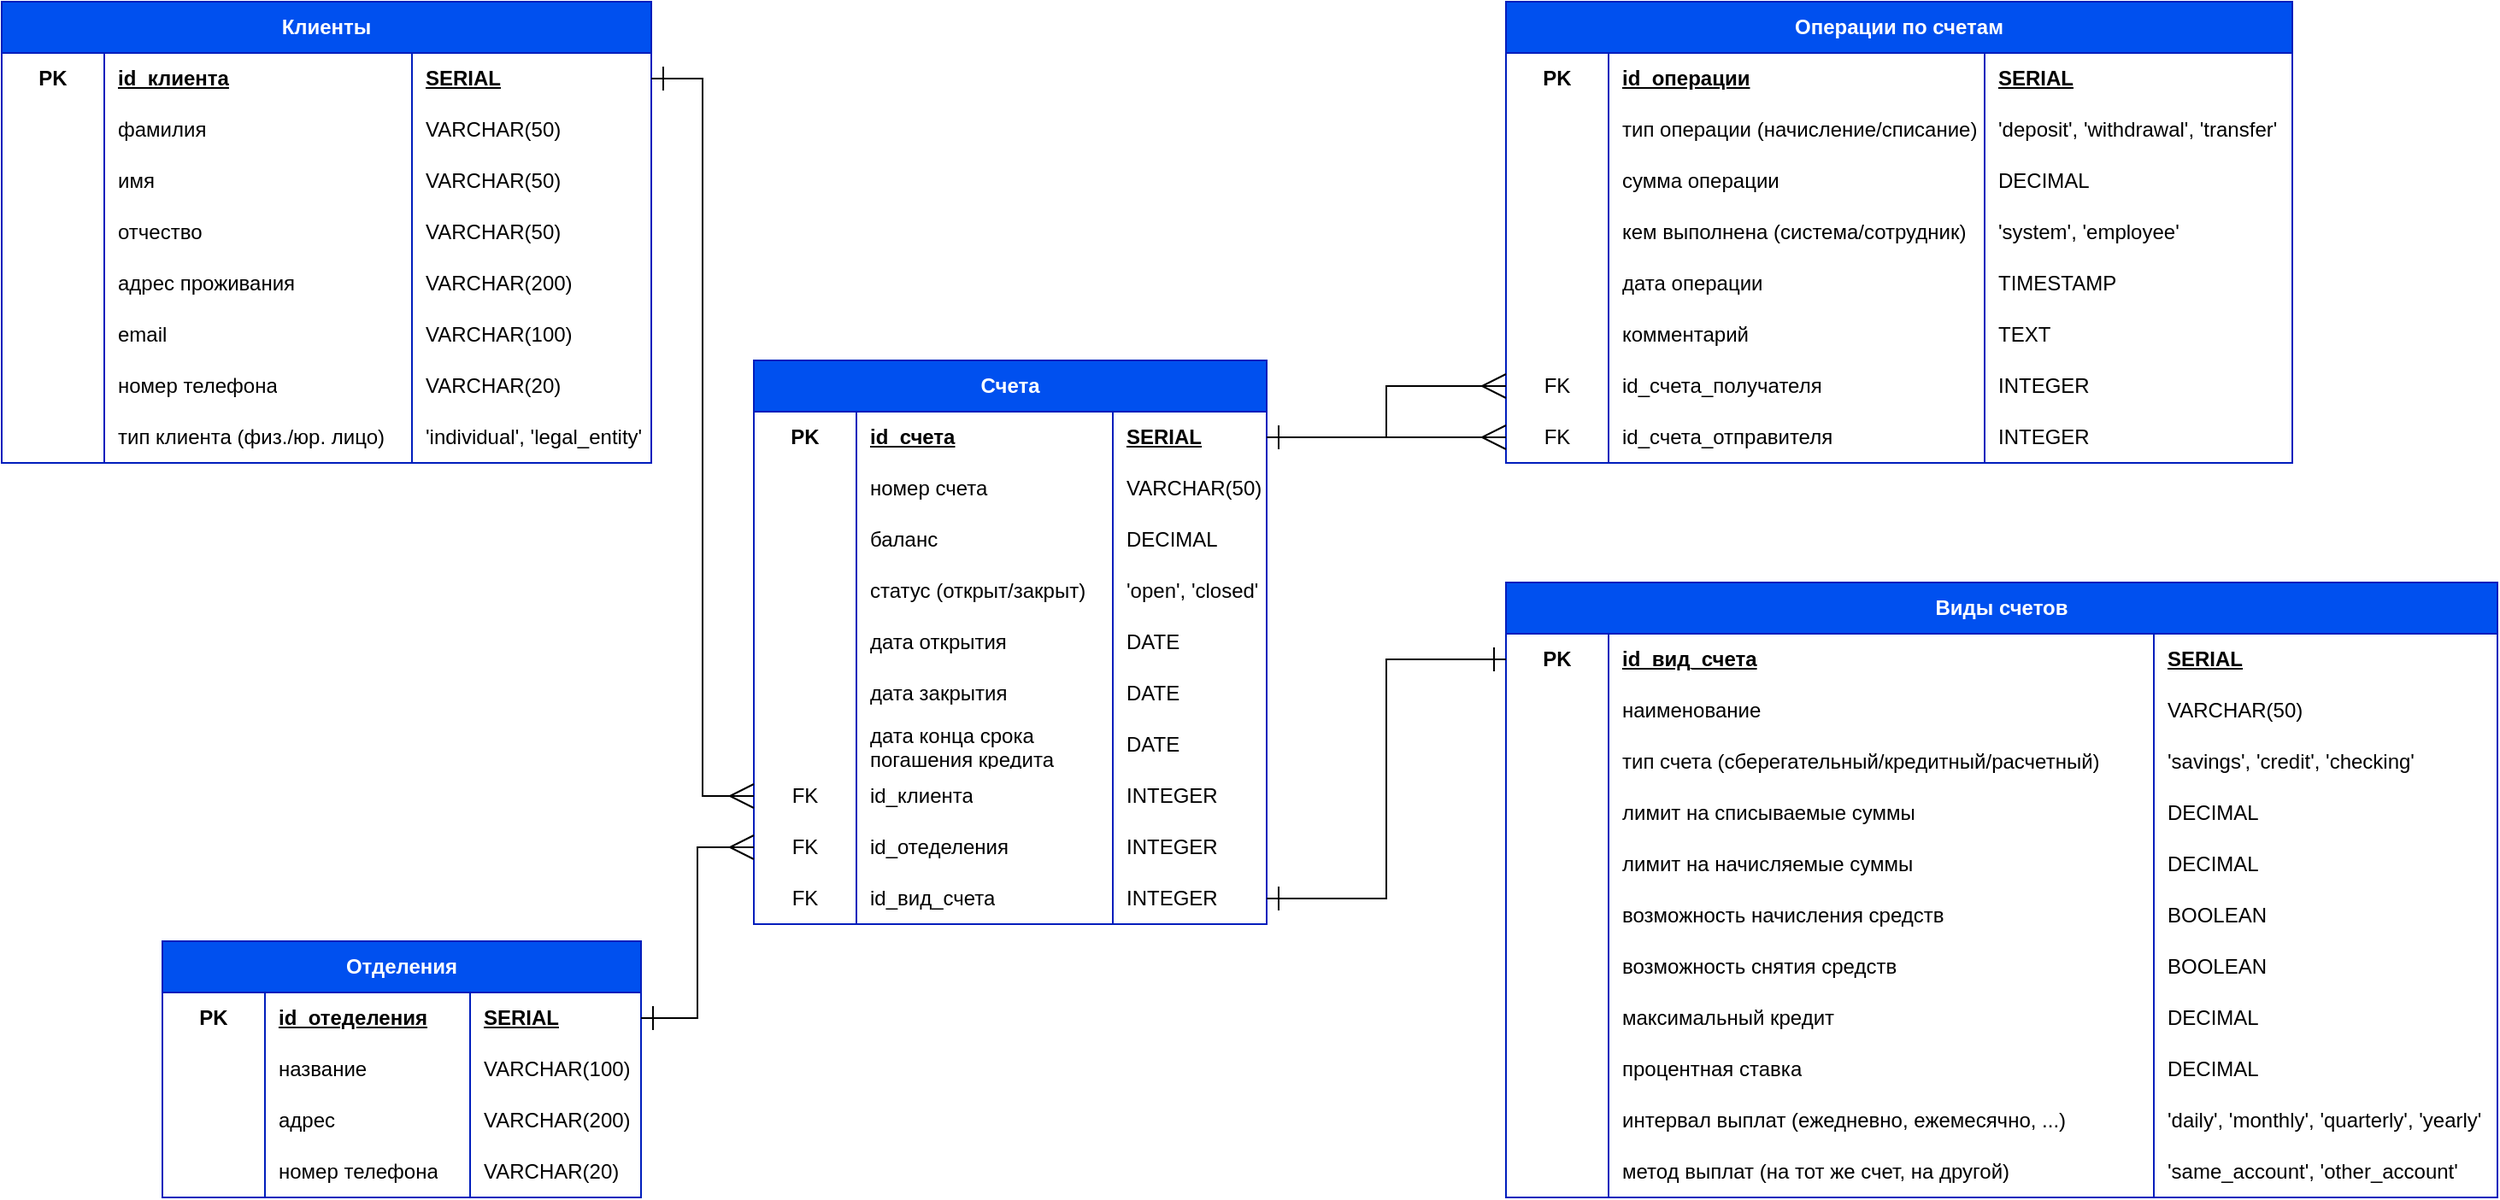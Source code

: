 <mxfile version="26.0.16">
  <diagram name="Страница — 1" id="XUl-hWMYNns6HtY3ouaz">
    <mxGraphModel dx="1679" dy="924" grid="1" gridSize="10" guides="1" tooltips="1" connect="1" arrows="1" fold="1" page="1" pageScale="1" pageWidth="827" pageHeight="1169" math="0" shadow="0">
      <root>
        <mxCell id="0" />
        <mxCell id="1" parent="0" />
        <mxCell id="KkaG86yOKVIB54AcmgnW-1" value="Отделения" style="shape=table;startSize=30;container=1;collapsible=1;childLayout=tableLayout;fixedRows=1;rowLines=0;fontStyle=1;align=center;resizeLast=1;html=1;whiteSpace=wrap;fillColor=#0050ef;strokeColor=#001DBC;fontColor=#ffffff;fillStyle=auto;gradientColor=none;" parent="1" vertex="1">
          <mxGeometry x="134" y="550" width="280" height="150" as="geometry">
            <mxRectangle x="150" y="210" width="90" height="30" as="alternateBounds" />
          </mxGeometry>
        </mxCell>
        <mxCell id="KkaG86yOKVIB54AcmgnW-2" value="" style="shape=tableRow;horizontal=0;startSize=0;swimlaneHead=0;swimlaneBody=0;fillColor=none;collapsible=0;dropTarget=0;points=[[0,0.5],[1,0.5]];portConstraint=eastwest;top=0;left=0;right=0;bottom=0;html=1;" parent="KkaG86yOKVIB54AcmgnW-1" vertex="1">
          <mxGeometry y="30" width="280" height="30" as="geometry" />
        </mxCell>
        <mxCell id="KkaG86yOKVIB54AcmgnW-3" value="PK" style="shape=partialRectangle;connectable=0;fillColor=none;top=0;left=0;bottom=0;right=0;fontStyle=1;overflow=hidden;html=1;whiteSpace=wrap;" parent="KkaG86yOKVIB54AcmgnW-2" vertex="1">
          <mxGeometry width="60" height="30" as="geometry">
            <mxRectangle width="60" height="30" as="alternateBounds" />
          </mxGeometry>
        </mxCell>
        <mxCell id="KkaG86yOKVIB54AcmgnW-4" value="id_отеделения" style="shape=partialRectangle;connectable=0;fillColor=none;top=0;left=0;bottom=0;right=0;align=left;spacingLeft=6;fontStyle=5;overflow=hidden;html=1;whiteSpace=wrap;" parent="KkaG86yOKVIB54AcmgnW-2" vertex="1">
          <mxGeometry x="60" width="120" height="30" as="geometry">
            <mxRectangle width="120" height="30" as="alternateBounds" />
          </mxGeometry>
        </mxCell>
        <mxCell id="6RlbJduLEzGOBq-T-Dzd-10" value="SERIAL" style="shape=partialRectangle;connectable=0;fillColor=none;top=0;left=0;bottom=0;right=0;align=left;spacingLeft=6;fontStyle=5;overflow=hidden;html=1;whiteSpace=wrap;" vertex="1" parent="KkaG86yOKVIB54AcmgnW-2">
          <mxGeometry x="180" width="100" height="30" as="geometry">
            <mxRectangle width="100" height="30" as="alternateBounds" />
          </mxGeometry>
        </mxCell>
        <mxCell id="KkaG86yOKVIB54AcmgnW-8" value="" style="shape=tableRow;horizontal=0;startSize=0;swimlaneHead=0;swimlaneBody=0;fillColor=none;collapsible=0;dropTarget=0;points=[[0,0.5],[1,0.5]];portConstraint=eastwest;top=0;left=0;right=0;bottom=0;html=1;" parent="KkaG86yOKVIB54AcmgnW-1" vertex="1">
          <mxGeometry y="60" width="280" height="30" as="geometry" />
        </mxCell>
        <mxCell id="KkaG86yOKVIB54AcmgnW-9" value="" style="shape=partialRectangle;connectable=0;fillColor=none;top=0;left=0;bottom=0;right=0;editable=1;overflow=hidden;html=1;whiteSpace=wrap;" parent="KkaG86yOKVIB54AcmgnW-8" vertex="1">
          <mxGeometry width="60" height="30" as="geometry">
            <mxRectangle width="60" height="30" as="alternateBounds" />
          </mxGeometry>
        </mxCell>
        <mxCell id="KkaG86yOKVIB54AcmgnW-10" value="название" style="shape=partialRectangle;connectable=0;fillColor=none;top=0;left=0;bottom=0;right=0;align=left;spacingLeft=6;overflow=hidden;html=1;whiteSpace=wrap;" parent="KkaG86yOKVIB54AcmgnW-8" vertex="1">
          <mxGeometry x="60" width="120" height="30" as="geometry">
            <mxRectangle width="120" height="30" as="alternateBounds" />
          </mxGeometry>
        </mxCell>
        <mxCell id="6RlbJduLEzGOBq-T-Dzd-11" value="VARCHAR(100)" style="shape=partialRectangle;connectable=0;fillColor=none;top=0;left=0;bottom=0;right=0;align=left;spacingLeft=6;overflow=hidden;html=1;whiteSpace=wrap;" vertex="1" parent="KkaG86yOKVIB54AcmgnW-8">
          <mxGeometry x="180" width="100" height="30" as="geometry">
            <mxRectangle width="100" height="30" as="alternateBounds" />
          </mxGeometry>
        </mxCell>
        <mxCell id="KkaG86yOKVIB54AcmgnW-11" value="" style="shape=tableRow;horizontal=0;startSize=0;swimlaneHead=0;swimlaneBody=0;fillColor=none;collapsible=0;dropTarget=0;points=[[0,0.5],[1,0.5]];portConstraint=eastwest;top=0;left=0;right=0;bottom=0;html=1;" parent="KkaG86yOKVIB54AcmgnW-1" vertex="1">
          <mxGeometry y="90" width="280" height="30" as="geometry" />
        </mxCell>
        <mxCell id="KkaG86yOKVIB54AcmgnW-12" value="" style="shape=partialRectangle;connectable=0;fillColor=none;top=0;left=0;bottom=0;right=0;editable=1;overflow=hidden;html=1;whiteSpace=wrap;" parent="KkaG86yOKVIB54AcmgnW-11" vertex="1">
          <mxGeometry width="60" height="30" as="geometry">
            <mxRectangle width="60" height="30" as="alternateBounds" />
          </mxGeometry>
        </mxCell>
        <mxCell id="KkaG86yOKVIB54AcmgnW-13" value="адрес" style="shape=partialRectangle;connectable=0;fillColor=none;top=0;left=0;bottom=0;right=0;align=left;spacingLeft=6;overflow=hidden;html=1;whiteSpace=wrap;" parent="KkaG86yOKVIB54AcmgnW-11" vertex="1">
          <mxGeometry x="60" width="120" height="30" as="geometry">
            <mxRectangle width="120" height="30" as="alternateBounds" />
          </mxGeometry>
        </mxCell>
        <mxCell id="6RlbJduLEzGOBq-T-Dzd-12" value="VARCHAR(200)" style="shape=partialRectangle;connectable=0;fillColor=none;top=0;left=0;bottom=0;right=0;align=left;spacingLeft=6;overflow=hidden;html=1;whiteSpace=wrap;" vertex="1" parent="KkaG86yOKVIB54AcmgnW-11">
          <mxGeometry x="180" width="100" height="30" as="geometry">
            <mxRectangle width="100" height="30" as="alternateBounds" />
          </mxGeometry>
        </mxCell>
        <mxCell id="KkaG86yOKVIB54AcmgnW-70" value="" style="shape=tableRow;horizontal=0;startSize=0;swimlaneHead=0;swimlaneBody=0;fillColor=none;collapsible=0;dropTarget=0;points=[[0,0.5],[1,0.5]];portConstraint=eastwest;top=0;left=0;right=0;bottom=0;html=1;" parent="KkaG86yOKVIB54AcmgnW-1" vertex="1">
          <mxGeometry y="120" width="280" height="30" as="geometry" />
        </mxCell>
        <mxCell id="KkaG86yOKVIB54AcmgnW-71" value="" style="shape=partialRectangle;connectable=0;fillColor=none;top=0;left=0;bottom=0;right=0;editable=1;overflow=hidden;html=1;whiteSpace=wrap;" parent="KkaG86yOKVIB54AcmgnW-70" vertex="1">
          <mxGeometry width="60" height="30" as="geometry">
            <mxRectangle width="60" height="30" as="alternateBounds" />
          </mxGeometry>
        </mxCell>
        <mxCell id="KkaG86yOKVIB54AcmgnW-72" value="номер телефона" style="shape=partialRectangle;connectable=0;fillColor=none;top=0;left=0;bottom=0;right=0;align=left;spacingLeft=6;overflow=hidden;html=1;whiteSpace=wrap;" parent="KkaG86yOKVIB54AcmgnW-70" vertex="1">
          <mxGeometry x="60" width="120" height="30" as="geometry">
            <mxRectangle width="120" height="30" as="alternateBounds" />
          </mxGeometry>
        </mxCell>
        <mxCell id="6RlbJduLEzGOBq-T-Dzd-13" value="VARCHAR(20)" style="shape=partialRectangle;connectable=0;fillColor=none;top=0;left=0;bottom=0;right=0;align=left;spacingLeft=6;overflow=hidden;html=1;whiteSpace=wrap;" vertex="1" parent="KkaG86yOKVIB54AcmgnW-70">
          <mxGeometry x="180" width="100" height="30" as="geometry">
            <mxRectangle width="100" height="30" as="alternateBounds" />
          </mxGeometry>
        </mxCell>
        <mxCell id="KkaG86yOKVIB54AcmgnW-60" value="Клиенты" style="shape=table;startSize=30;container=1;collapsible=1;childLayout=tableLayout;fixedRows=1;rowLines=0;fontStyle=1;align=center;resizeLast=1;html=1;whiteSpace=wrap;fillColor=#0050ef;strokeColor=#001DBC;fontColor=#ffffff;fillStyle=auto;gradientColor=none;" parent="1" vertex="1">
          <mxGeometry x="40" width="380" height="270" as="geometry">
            <mxRectangle x="150" y="210" width="90" height="30" as="alternateBounds" />
          </mxGeometry>
        </mxCell>
        <mxCell id="KkaG86yOKVIB54AcmgnW-61" value="" style="shape=tableRow;horizontal=0;startSize=0;swimlaneHead=0;swimlaneBody=0;fillColor=none;collapsible=0;dropTarget=0;points=[[0,0.5],[1,0.5]];portConstraint=eastwest;top=0;left=0;right=0;bottom=0;html=1;" parent="KkaG86yOKVIB54AcmgnW-60" vertex="1">
          <mxGeometry y="30" width="380" height="30" as="geometry" />
        </mxCell>
        <mxCell id="KkaG86yOKVIB54AcmgnW-62" value="PK" style="shape=partialRectangle;connectable=0;fillColor=none;top=0;left=0;bottom=0;right=0;fontStyle=1;overflow=hidden;html=1;whiteSpace=wrap;" parent="KkaG86yOKVIB54AcmgnW-61" vertex="1">
          <mxGeometry width="60" height="30" as="geometry">
            <mxRectangle width="60" height="30" as="alternateBounds" />
          </mxGeometry>
        </mxCell>
        <mxCell id="KkaG86yOKVIB54AcmgnW-63" value="id_клиента" style="shape=partialRectangle;connectable=0;fillColor=none;top=0;left=0;bottom=0;right=0;align=left;spacingLeft=6;fontStyle=5;overflow=hidden;html=1;whiteSpace=wrap;" parent="KkaG86yOKVIB54AcmgnW-61" vertex="1">
          <mxGeometry x="60" width="180" height="30" as="geometry">
            <mxRectangle width="180" height="30" as="alternateBounds" />
          </mxGeometry>
        </mxCell>
        <mxCell id="6RlbJduLEzGOBq-T-Dzd-1" value="SERIAL" style="shape=partialRectangle;connectable=0;fillColor=none;top=0;left=0;bottom=0;right=0;align=left;spacingLeft=6;fontStyle=5;overflow=hidden;html=1;whiteSpace=wrap;" vertex="1" parent="KkaG86yOKVIB54AcmgnW-61">
          <mxGeometry x="240" width="140" height="30" as="geometry">
            <mxRectangle width="140" height="30" as="alternateBounds" />
          </mxGeometry>
        </mxCell>
        <mxCell id="KkaG86yOKVIB54AcmgnW-64" value="" style="shape=tableRow;horizontal=0;startSize=0;swimlaneHead=0;swimlaneBody=0;fillColor=none;collapsible=0;dropTarget=0;points=[[0,0.5],[1,0.5]];portConstraint=eastwest;top=0;left=0;right=0;bottom=0;html=1;" parent="KkaG86yOKVIB54AcmgnW-60" vertex="1">
          <mxGeometry y="60" width="380" height="30" as="geometry" />
        </mxCell>
        <mxCell id="KkaG86yOKVIB54AcmgnW-65" value="" style="shape=partialRectangle;connectable=0;fillColor=none;top=0;left=0;bottom=0;right=0;editable=1;overflow=hidden;html=1;whiteSpace=wrap;" parent="KkaG86yOKVIB54AcmgnW-64" vertex="1">
          <mxGeometry width="60" height="30" as="geometry">
            <mxRectangle width="60" height="30" as="alternateBounds" />
          </mxGeometry>
        </mxCell>
        <mxCell id="KkaG86yOKVIB54AcmgnW-66" value="фамилия" style="shape=partialRectangle;connectable=0;fillColor=none;top=0;left=0;bottom=0;right=0;align=left;spacingLeft=6;overflow=hidden;html=1;whiteSpace=wrap;" parent="KkaG86yOKVIB54AcmgnW-64" vertex="1">
          <mxGeometry x="60" width="180" height="30" as="geometry">
            <mxRectangle width="180" height="30" as="alternateBounds" />
          </mxGeometry>
        </mxCell>
        <mxCell id="6RlbJduLEzGOBq-T-Dzd-2" value="VARCHAR(50)" style="shape=partialRectangle;connectable=0;fillColor=none;top=0;left=0;bottom=0;right=0;align=left;spacingLeft=6;overflow=hidden;html=1;whiteSpace=wrap;" vertex="1" parent="KkaG86yOKVIB54AcmgnW-64">
          <mxGeometry x="240" width="140" height="30" as="geometry">
            <mxRectangle width="140" height="30" as="alternateBounds" />
          </mxGeometry>
        </mxCell>
        <mxCell id="KkaG86yOKVIB54AcmgnW-67" value="" style="shape=tableRow;horizontal=0;startSize=0;swimlaneHead=0;swimlaneBody=0;fillColor=none;collapsible=0;dropTarget=0;points=[[0,0.5],[1,0.5]];portConstraint=eastwest;top=0;left=0;right=0;bottom=0;html=1;" parent="KkaG86yOKVIB54AcmgnW-60" vertex="1">
          <mxGeometry y="90" width="380" height="30" as="geometry" />
        </mxCell>
        <mxCell id="KkaG86yOKVIB54AcmgnW-68" value="" style="shape=partialRectangle;connectable=0;fillColor=none;top=0;left=0;bottom=0;right=0;editable=1;overflow=hidden;html=1;whiteSpace=wrap;" parent="KkaG86yOKVIB54AcmgnW-67" vertex="1">
          <mxGeometry width="60" height="30" as="geometry">
            <mxRectangle width="60" height="30" as="alternateBounds" />
          </mxGeometry>
        </mxCell>
        <mxCell id="KkaG86yOKVIB54AcmgnW-69" value="имя" style="shape=partialRectangle;connectable=0;fillColor=none;top=0;left=0;bottom=0;right=0;align=left;spacingLeft=6;overflow=hidden;html=1;whiteSpace=wrap;" parent="KkaG86yOKVIB54AcmgnW-67" vertex="1">
          <mxGeometry x="60" width="180" height="30" as="geometry">
            <mxRectangle width="180" height="30" as="alternateBounds" />
          </mxGeometry>
        </mxCell>
        <mxCell id="6RlbJduLEzGOBq-T-Dzd-3" value="VARCHAR(50)" style="shape=partialRectangle;connectable=0;fillColor=none;top=0;left=0;bottom=0;right=0;align=left;spacingLeft=6;overflow=hidden;html=1;whiteSpace=wrap;" vertex="1" parent="KkaG86yOKVIB54AcmgnW-67">
          <mxGeometry x="240" width="140" height="30" as="geometry">
            <mxRectangle width="140" height="30" as="alternateBounds" />
          </mxGeometry>
        </mxCell>
        <mxCell id="KkaG86yOKVIB54AcmgnW-73" value="" style="shape=tableRow;horizontal=0;startSize=0;swimlaneHead=0;swimlaneBody=0;fillColor=none;collapsible=0;dropTarget=0;points=[[0,0.5],[1,0.5]];portConstraint=eastwest;top=0;left=0;right=0;bottom=0;html=1;" parent="KkaG86yOKVIB54AcmgnW-60" vertex="1">
          <mxGeometry y="120" width="380" height="30" as="geometry" />
        </mxCell>
        <mxCell id="KkaG86yOKVIB54AcmgnW-74" value="" style="shape=partialRectangle;connectable=0;fillColor=none;top=0;left=0;bottom=0;right=0;editable=1;overflow=hidden;html=1;whiteSpace=wrap;" parent="KkaG86yOKVIB54AcmgnW-73" vertex="1">
          <mxGeometry width="60" height="30" as="geometry">
            <mxRectangle width="60" height="30" as="alternateBounds" />
          </mxGeometry>
        </mxCell>
        <mxCell id="KkaG86yOKVIB54AcmgnW-75" value="отчество" style="shape=partialRectangle;connectable=0;fillColor=none;top=0;left=0;bottom=0;right=0;align=left;spacingLeft=6;overflow=hidden;html=1;whiteSpace=wrap;" parent="KkaG86yOKVIB54AcmgnW-73" vertex="1">
          <mxGeometry x="60" width="180" height="30" as="geometry">
            <mxRectangle width="180" height="30" as="alternateBounds" />
          </mxGeometry>
        </mxCell>
        <mxCell id="6RlbJduLEzGOBq-T-Dzd-4" value="VARCHAR(50)" style="shape=partialRectangle;connectable=0;fillColor=none;top=0;left=0;bottom=0;right=0;align=left;spacingLeft=6;overflow=hidden;html=1;whiteSpace=wrap;" vertex="1" parent="KkaG86yOKVIB54AcmgnW-73">
          <mxGeometry x="240" width="140" height="30" as="geometry">
            <mxRectangle width="140" height="30" as="alternateBounds" />
          </mxGeometry>
        </mxCell>
        <mxCell id="KkaG86yOKVIB54AcmgnW-76" value="" style="shape=tableRow;horizontal=0;startSize=0;swimlaneHead=0;swimlaneBody=0;fillColor=none;collapsible=0;dropTarget=0;points=[[0,0.5],[1,0.5]];portConstraint=eastwest;top=0;left=0;right=0;bottom=0;html=1;" parent="KkaG86yOKVIB54AcmgnW-60" vertex="1">
          <mxGeometry y="150" width="380" height="30" as="geometry" />
        </mxCell>
        <mxCell id="KkaG86yOKVIB54AcmgnW-77" value="" style="shape=partialRectangle;connectable=0;fillColor=none;top=0;left=0;bottom=0;right=0;editable=1;overflow=hidden;html=1;whiteSpace=wrap;" parent="KkaG86yOKVIB54AcmgnW-76" vertex="1">
          <mxGeometry width="60" height="30" as="geometry">
            <mxRectangle width="60" height="30" as="alternateBounds" />
          </mxGeometry>
        </mxCell>
        <mxCell id="KkaG86yOKVIB54AcmgnW-78" value="адрес проживания" style="shape=partialRectangle;connectable=0;fillColor=none;top=0;left=0;bottom=0;right=0;align=left;spacingLeft=6;overflow=hidden;html=1;whiteSpace=wrap;" parent="KkaG86yOKVIB54AcmgnW-76" vertex="1">
          <mxGeometry x="60" width="180" height="30" as="geometry">
            <mxRectangle width="180" height="30" as="alternateBounds" />
          </mxGeometry>
        </mxCell>
        <mxCell id="6RlbJduLEzGOBq-T-Dzd-5" value="VARCHAR(200)" style="shape=partialRectangle;connectable=0;fillColor=none;top=0;left=0;bottom=0;right=0;align=left;spacingLeft=6;overflow=hidden;html=1;whiteSpace=wrap;" vertex="1" parent="KkaG86yOKVIB54AcmgnW-76">
          <mxGeometry x="240" width="140" height="30" as="geometry">
            <mxRectangle width="140" height="30" as="alternateBounds" />
          </mxGeometry>
        </mxCell>
        <mxCell id="KkaG86yOKVIB54AcmgnW-79" value="" style="shape=tableRow;horizontal=0;startSize=0;swimlaneHead=0;swimlaneBody=0;fillColor=none;collapsible=0;dropTarget=0;points=[[0,0.5],[1,0.5]];portConstraint=eastwest;top=0;left=0;right=0;bottom=0;html=1;" parent="KkaG86yOKVIB54AcmgnW-60" vertex="1">
          <mxGeometry y="180" width="380" height="30" as="geometry" />
        </mxCell>
        <mxCell id="KkaG86yOKVIB54AcmgnW-80" value="" style="shape=partialRectangle;connectable=0;fillColor=none;top=0;left=0;bottom=0;right=0;editable=1;overflow=hidden;html=1;whiteSpace=wrap;" parent="KkaG86yOKVIB54AcmgnW-79" vertex="1">
          <mxGeometry width="60" height="30" as="geometry">
            <mxRectangle width="60" height="30" as="alternateBounds" />
          </mxGeometry>
        </mxCell>
        <mxCell id="KkaG86yOKVIB54AcmgnW-81" value="email" style="shape=partialRectangle;connectable=0;fillColor=none;top=0;left=0;bottom=0;right=0;align=left;spacingLeft=6;overflow=hidden;html=1;whiteSpace=wrap;" parent="KkaG86yOKVIB54AcmgnW-79" vertex="1">
          <mxGeometry x="60" width="180" height="30" as="geometry">
            <mxRectangle width="180" height="30" as="alternateBounds" />
          </mxGeometry>
        </mxCell>
        <mxCell id="6RlbJduLEzGOBq-T-Dzd-6" value="VARCHAR(100)" style="shape=partialRectangle;connectable=0;fillColor=none;top=0;left=0;bottom=0;right=0;align=left;spacingLeft=6;overflow=hidden;html=1;whiteSpace=wrap;" vertex="1" parent="KkaG86yOKVIB54AcmgnW-79">
          <mxGeometry x="240" width="140" height="30" as="geometry">
            <mxRectangle width="140" height="30" as="alternateBounds" />
          </mxGeometry>
        </mxCell>
        <mxCell id="KkaG86yOKVIB54AcmgnW-82" value="" style="shape=tableRow;horizontal=0;startSize=0;swimlaneHead=0;swimlaneBody=0;fillColor=none;collapsible=0;dropTarget=0;points=[[0,0.5],[1,0.5]];portConstraint=eastwest;top=0;left=0;right=0;bottom=0;html=1;" parent="KkaG86yOKVIB54AcmgnW-60" vertex="1">
          <mxGeometry y="210" width="380" height="30" as="geometry" />
        </mxCell>
        <mxCell id="KkaG86yOKVIB54AcmgnW-83" value="" style="shape=partialRectangle;connectable=0;fillColor=none;top=0;left=0;bottom=0;right=0;editable=1;overflow=hidden;html=1;whiteSpace=wrap;" parent="KkaG86yOKVIB54AcmgnW-82" vertex="1">
          <mxGeometry width="60" height="30" as="geometry">
            <mxRectangle width="60" height="30" as="alternateBounds" />
          </mxGeometry>
        </mxCell>
        <mxCell id="KkaG86yOKVIB54AcmgnW-84" value="номер телефона" style="shape=partialRectangle;connectable=0;fillColor=none;top=0;left=0;bottom=0;right=0;align=left;spacingLeft=6;overflow=hidden;html=1;whiteSpace=wrap;" parent="KkaG86yOKVIB54AcmgnW-82" vertex="1">
          <mxGeometry x="60" width="180" height="30" as="geometry">
            <mxRectangle width="180" height="30" as="alternateBounds" />
          </mxGeometry>
        </mxCell>
        <mxCell id="6RlbJduLEzGOBq-T-Dzd-7" value="VARCHAR(20)" style="shape=partialRectangle;connectable=0;fillColor=none;top=0;left=0;bottom=0;right=0;align=left;spacingLeft=6;overflow=hidden;html=1;whiteSpace=wrap;" vertex="1" parent="KkaG86yOKVIB54AcmgnW-82">
          <mxGeometry x="240" width="140" height="30" as="geometry">
            <mxRectangle width="140" height="30" as="alternateBounds" />
          </mxGeometry>
        </mxCell>
        <mxCell id="KkaG86yOKVIB54AcmgnW-276" value="" style="shape=tableRow;horizontal=0;startSize=0;swimlaneHead=0;swimlaneBody=0;fillColor=none;collapsible=0;dropTarget=0;points=[[0,0.5],[1,0.5]];portConstraint=eastwest;top=0;left=0;right=0;bottom=0;html=1;" parent="KkaG86yOKVIB54AcmgnW-60" vertex="1">
          <mxGeometry y="240" width="380" height="30" as="geometry" />
        </mxCell>
        <mxCell id="KkaG86yOKVIB54AcmgnW-277" value="" style="shape=partialRectangle;connectable=0;fillColor=none;top=0;left=0;bottom=0;right=0;editable=1;overflow=hidden;html=1;whiteSpace=wrap;" parent="KkaG86yOKVIB54AcmgnW-276" vertex="1">
          <mxGeometry width="60" height="30" as="geometry">
            <mxRectangle width="60" height="30" as="alternateBounds" />
          </mxGeometry>
        </mxCell>
        <mxCell id="KkaG86yOKVIB54AcmgnW-278" value="тип клиента (физ./юр. лицо)" style="shape=partialRectangle;connectable=0;fillColor=none;top=0;left=0;bottom=0;right=0;align=left;spacingLeft=6;overflow=hidden;html=1;whiteSpace=wrap;" parent="KkaG86yOKVIB54AcmgnW-276" vertex="1">
          <mxGeometry x="60" width="180" height="30" as="geometry">
            <mxRectangle width="180" height="30" as="alternateBounds" />
          </mxGeometry>
        </mxCell>
        <mxCell id="6RlbJduLEzGOBq-T-Dzd-8" value="&#39;individual&#39;, &#39;legal_entity&#39;" style="shape=partialRectangle;connectable=0;fillColor=none;top=0;left=0;bottom=0;right=0;align=left;spacingLeft=6;overflow=hidden;html=1;whiteSpace=wrap;" vertex="1" parent="KkaG86yOKVIB54AcmgnW-276">
          <mxGeometry x="240" width="140" height="30" as="geometry">
            <mxRectangle width="140" height="30" as="alternateBounds" />
          </mxGeometry>
        </mxCell>
        <mxCell id="KkaG86yOKVIB54AcmgnW-85" value="Счета" style="shape=table;startSize=30;container=1;collapsible=1;childLayout=tableLayout;fixedRows=1;rowLines=0;fontStyle=1;align=center;resizeLast=1;html=1;whiteSpace=wrap;fillColor=#0050ef;strokeColor=#001DBC;fontColor=#ffffff;fillStyle=auto;gradientColor=none;" parent="1" vertex="1">
          <mxGeometry x="480" y="210" width="300" height="330" as="geometry">
            <mxRectangle x="150" y="210" width="90" height="30" as="alternateBounds" />
          </mxGeometry>
        </mxCell>
        <mxCell id="KkaG86yOKVIB54AcmgnW-86" value="" style="shape=tableRow;horizontal=0;startSize=0;swimlaneHead=0;swimlaneBody=0;fillColor=none;collapsible=0;dropTarget=0;points=[[0,0.5],[1,0.5]];portConstraint=eastwest;top=0;left=0;right=0;bottom=0;html=1;" parent="KkaG86yOKVIB54AcmgnW-85" vertex="1">
          <mxGeometry y="30" width="300" height="30" as="geometry" />
        </mxCell>
        <mxCell id="KkaG86yOKVIB54AcmgnW-87" value="PK" style="shape=partialRectangle;connectable=0;fillColor=none;top=0;left=0;bottom=0;right=0;fontStyle=1;overflow=hidden;html=1;whiteSpace=wrap;" parent="KkaG86yOKVIB54AcmgnW-86" vertex="1">
          <mxGeometry width="60" height="30" as="geometry">
            <mxRectangle width="60" height="30" as="alternateBounds" />
          </mxGeometry>
        </mxCell>
        <mxCell id="KkaG86yOKVIB54AcmgnW-88" value="id_счета" style="shape=partialRectangle;connectable=0;fillColor=none;top=0;left=0;bottom=0;right=0;align=left;spacingLeft=6;fontStyle=5;overflow=hidden;html=1;whiteSpace=wrap;" parent="KkaG86yOKVIB54AcmgnW-86" vertex="1">
          <mxGeometry x="60" width="150" height="30" as="geometry">
            <mxRectangle width="150" height="30" as="alternateBounds" />
          </mxGeometry>
        </mxCell>
        <mxCell id="6RlbJduLEzGOBq-T-Dzd-23" value="SERIAL" style="shape=partialRectangle;connectable=0;fillColor=none;top=0;left=0;bottom=0;right=0;align=left;spacingLeft=6;fontStyle=5;overflow=hidden;html=1;whiteSpace=wrap;" vertex="1" parent="KkaG86yOKVIB54AcmgnW-86">
          <mxGeometry x="210" width="90" height="30" as="geometry">
            <mxRectangle width="90" height="30" as="alternateBounds" />
          </mxGeometry>
        </mxCell>
        <mxCell id="KkaG86yOKVIB54AcmgnW-89" value="" style="shape=tableRow;horizontal=0;startSize=0;swimlaneHead=0;swimlaneBody=0;fillColor=none;collapsible=0;dropTarget=0;points=[[0,0.5],[1,0.5]];portConstraint=eastwest;top=0;left=0;right=0;bottom=0;html=1;" parent="KkaG86yOKVIB54AcmgnW-85" vertex="1">
          <mxGeometry y="60" width="300" height="30" as="geometry" />
        </mxCell>
        <mxCell id="KkaG86yOKVIB54AcmgnW-90" value="" style="shape=partialRectangle;connectable=0;fillColor=none;top=0;left=0;bottom=0;right=0;editable=1;overflow=hidden;html=1;whiteSpace=wrap;" parent="KkaG86yOKVIB54AcmgnW-89" vertex="1">
          <mxGeometry width="60" height="30" as="geometry">
            <mxRectangle width="60" height="30" as="alternateBounds" />
          </mxGeometry>
        </mxCell>
        <mxCell id="KkaG86yOKVIB54AcmgnW-91" value="номер счета" style="shape=partialRectangle;connectable=0;fillColor=none;top=0;left=0;bottom=0;right=0;align=left;spacingLeft=6;overflow=hidden;html=1;whiteSpace=wrap;" parent="KkaG86yOKVIB54AcmgnW-89" vertex="1">
          <mxGeometry x="60" width="150" height="30" as="geometry">
            <mxRectangle width="150" height="30" as="alternateBounds" />
          </mxGeometry>
        </mxCell>
        <mxCell id="6RlbJduLEzGOBq-T-Dzd-24" value="VARCHAR(50)" style="shape=partialRectangle;connectable=0;fillColor=none;top=0;left=0;bottom=0;right=0;align=left;spacingLeft=6;overflow=hidden;html=1;whiteSpace=wrap;" vertex="1" parent="KkaG86yOKVIB54AcmgnW-89">
          <mxGeometry x="210" width="90" height="30" as="geometry">
            <mxRectangle width="90" height="30" as="alternateBounds" />
          </mxGeometry>
        </mxCell>
        <mxCell id="KkaG86yOKVIB54AcmgnW-92" value="" style="shape=tableRow;horizontal=0;startSize=0;swimlaneHead=0;swimlaneBody=0;fillColor=none;collapsible=0;dropTarget=0;points=[[0,0.5],[1,0.5]];portConstraint=eastwest;top=0;left=0;right=0;bottom=0;html=1;" parent="KkaG86yOKVIB54AcmgnW-85" vertex="1">
          <mxGeometry y="90" width="300" height="30" as="geometry" />
        </mxCell>
        <mxCell id="KkaG86yOKVIB54AcmgnW-93" value="" style="shape=partialRectangle;connectable=0;fillColor=none;top=0;left=0;bottom=0;right=0;editable=1;overflow=hidden;html=1;whiteSpace=wrap;" parent="KkaG86yOKVIB54AcmgnW-92" vertex="1">
          <mxGeometry width="60" height="30" as="geometry">
            <mxRectangle width="60" height="30" as="alternateBounds" />
          </mxGeometry>
        </mxCell>
        <mxCell id="KkaG86yOKVIB54AcmgnW-94" value="баланс" style="shape=partialRectangle;connectable=0;fillColor=none;top=0;left=0;bottom=0;right=0;align=left;spacingLeft=6;overflow=hidden;html=1;whiteSpace=wrap;" parent="KkaG86yOKVIB54AcmgnW-92" vertex="1">
          <mxGeometry x="60" width="150" height="30" as="geometry">
            <mxRectangle width="150" height="30" as="alternateBounds" />
          </mxGeometry>
        </mxCell>
        <mxCell id="6RlbJduLEzGOBq-T-Dzd-25" value="DECIMAL" style="shape=partialRectangle;connectable=0;fillColor=none;top=0;left=0;bottom=0;right=0;align=left;spacingLeft=6;overflow=hidden;html=1;whiteSpace=wrap;" vertex="1" parent="KkaG86yOKVIB54AcmgnW-92">
          <mxGeometry x="210" width="90" height="30" as="geometry">
            <mxRectangle width="90" height="30" as="alternateBounds" />
          </mxGeometry>
        </mxCell>
        <mxCell id="KkaG86yOKVIB54AcmgnW-95" value="" style="shape=tableRow;horizontal=0;startSize=0;swimlaneHead=0;swimlaneBody=0;fillColor=none;collapsible=0;dropTarget=0;points=[[0,0.5],[1,0.5]];portConstraint=eastwest;top=0;left=0;right=0;bottom=0;html=1;" parent="KkaG86yOKVIB54AcmgnW-85" vertex="1">
          <mxGeometry y="120" width="300" height="30" as="geometry" />
        </mxCell>
        <mxCell id="KkaG86yOKVIB54AcmgnW-96" value="" style="shape=partialRectangle;connectable=0;fillColor=none;top=0;left=0;bottom=0;right=0;editable=1;overflow=hidden;html=1;whiteSpace=wrap;" parent="KkaG86yOKVIB54AcmgnW-95" vertex="1">
          <mxGeometry width="60" height="30" as="geometry">
            <mxRectangle width="60" height="30" as="alternateBounds" />
          </mxGeometry>
        </mxCell>
        <mxCell id="KkaG86yOKVIB54AcmgnW-97" value="статус (открыт/закрыт)" style="shape=partialRectangle;connectable=0;fillColor=none;top=0;left=0;bottom=0;right=0;align=left;spacingLeft=6;overflow=hidden;html=1;whiteSpace=wrap;" parent="KkaG86yOKVIB54AcmgnW-95" vertex="1">
          <mxGeometry x="60" width="150" height="30" as="geometry">
            <mxRectangle width="150" height="30" as="alternateBounds" />
          </mxGeometry>
        </mxCell>
        <mxCell id="6RlbJduLEzGOBq-T-Dzd-26" value="&#39;open&#39;, &#39;closed&#39;" style="shape=partialRectangle;connectable=0;fillColor=none;top=0;left=0;bottom=0;right=0;align=left;spacingLeft=6;overflow=hidden;html=1;whiteSpace=wrap;" vertex="1" parent="KkaG86yOKVIB54AcmgnW-95">
          <mxGeometry x="210" width="90" height="30" as="geometry">
            <mxRectangle width="90" height="30" as="alternateBounds" />
          </mxGeometry>
        </mxCell>
        <mxCell id="KkaG86yOKVIB54AcmgnW-98" value="" style="shape=tableRow;horizontal=0;startSize=0;swimlaneHead=0;swimlaneBody=0;fillColor=none;collapsible=0;dropTarget=0;points=[[0,0.5],[1,0.5]];portConstraint=eastwest;top=0;left=0;right=0;bottom=0;html=1;" parent="KkaG86yOKVIB54AcmgnW-85" vertex="1">
          <mxGeometry y="150" width="300" height="30" as="geometry" />
        </mxCell>
        <mxCell id="KkaG86yOKVIB54AcmgnW-99" value="" style="shape=partialRectangle;connectable=0;fillColor=none;top=0;left=0;bottom=0;right=0;editable=1;overflow=hidden;html=1;whiteSpace=wrap;" parent="KkaG86yOKVIB54AcmgnW-98" vertex="1">
          <mxGeometry width="60" height="30" as="geometry">
            <mxRectangle width="60" height="30" as="alternateBounds" />
          </mxGeometry>
        </mxCell>
        <mxCell id="KkaG86yOKVIB54AcmgnW-100" value="дата открытия" style="shape=partialRectangle;connectable=0;fillColor=none;top=0;left=0;bottom=0;right=0;align=left;spacingLeft=6;overflow=hidden;html=1;whiteSpace=wrap;" parent="KkaG86yOKVIB54AcmgnW-98" vertex="1">
          <mxGeometry x="60" width="150" height="30" as="geometry">
            <mxRectangle width="150" height="30" as="alternateBounds" />
          </mxGeometry>
        </mxCell>
        <mxCell id="6RlbJduLEzGOBq-T-Dzd-27" value="DATE" style="shape=partialRectangle;connectable=0;fillColor=none;top=0;left=0;bottom=0;right=0;align=left;spacingLeft=6;overflow=hidden;html=1;whiteSpace=wrap;" vertex="1" parent="KkaG86yOKVIB54AcmgnW-98">
          <mxGeometry x="210" width="90" height="30" as="geometry">
            <mxRectangle width="90" height="30" as="alternateBounds" />
          </mxGeometry>
        </mxCell>
        <mxCell id="KkaG86yOKVIB54AcmgnW-101" value="" style="shape=tableRow;horizontal=0;startSize=0;swimlaneHead=0;swimlaneBody=0;fillColor=none;collapsible=0;dropTarget=0;points=[[0,0.5],[1,0.5]];portConstraint=eastwest;top=0;left=0;right=0;bottom=0;html=1;" parent="KkaG86yOKVIB54AcmgnW-85" vertex="1">
          <mxGeometry y="180" width="300" height="30" as="geometry" />
        </mxCell>
        <mxCell id="KkaG86yOKVIB54AcmgnW-102" value="" style="shape=partialRectangle;connectable=0;fillColor=none;top=0;left=0;bottom=0;right=0;editable=1;overflow=hidden;html=1;whiteSpace=wrap;" parent="KkaG86yOKVIB54AcmgnW-101" vertex="1">
          <mxGeometry width="60" height="30" as="geometry">
            <mxRectangle width="60" height="30" as="alternateBounds" />
          </mxGeometry>
        </mxCell>
        <mxCell id="KkaG86yOKVIB54AcmgnW-103" value="дата закрытия" style="shape=partialRectangle;connectable=0;fillColor=none;top=0;left=0;bottom=0;right=0;align=left;spacingLeft=6;overflow=hidden;html=1;whiteSpace=wrap;" parent="KkaG86yOKVIB54AcmgnW-101" vertex="1">
          <mxGeometry x="60" width="150" height="30" as="geometry">
            <mxRectangle width="150" height="30" as="alternateBounds" />
          </mxGeometry>
        </mxCell>
        <mxCell id="6RlbJduLEzGOBq-T-Dzd-28" value="DATE" style="shape=partialRectangle;connectable=0;fillColor=none;top=0;left=0;bottom=0;right=0;align=left;spacingLeft=6;overflow=hidden;html=1;whiteSpace=wrap;" vertex="1" parent="KkaG86yOKVIB54AcmgnW-101">
          <mxGeometry x="210" width="90" height="30" as="geometry">
            <mxRectangle width="90" height="30" as="alternateBounds" />
          </mxGeometry>
        </mxCell>
        <mxCell id="6RlbJduLEzGOBq-T-Dzd-32" value="" style="shape=tableRow;horizontal=0;startSize=0;swimlaneHead=0;swimlaneBody=0;fillColor=none;collapsible=0;dropTarget=0;points=[[0,0.5],[1,0.5]];portConstraint=eastwest;top=0;left=0;right=0;bottom=0;html=1;" vertex="1" parent="KkaG86yOKVIB54AcmgnW-85">
          <mxGeometry y="210" width="300" height="30" as="geometry" />
        </mxCell>
        <mxCell id="6RlbJduLEzGOBq-T-Dzd-33" value="" style="shape=partialRectangle;connectable=0;fillColor=none;top=0;left=0;bottom=0;right=0;editable=1;overflow=hidden;html=1;whiteSpace=wrap;" vertex="1" parent="6RlbJduLEzGOBq-T-Dzd-32">
          <mxGeometry width="60" height="30" as="geometry">
            <mxRectangle width="60" height="30" as="alternateBounds" />
          </mxGeometry>
        </mxCell>
        <mxCell id="6RlbJduLEzGOBq-T-Dzd-34" value="дата конца срока погашения кредита" style="shape=partialRectangle;connectable=0;fillColor=none;top=0;left=0;bottom=0;right=0;align=left;spacingLeft=6;overflow=hidden;html=1;whiteSpace=wrap;" vertex="1" parent="6RlbJduLEzGOBq-T-Dzd-32">
          <mxGeometry x="60" width="150" height="30" as="geometry">
            <mxRectangle width="150" height="30" as="alternateBounds" />
          </mxGeometry>
        </mxCell>
        <mxCell id="6RlbJduLEzGOBq-T-Dzd-35" value="DATE" style="shape=partialRectangle;connectable=0;fillColor=none;top=0;left=0;bottom=0;right=0;align=left;spacingLeft=6;overflow=hidden;html=1;whiteSpace=wrap;" vertex="1" parent="6RlbJduLEzGOBq-T-Dzd-32">
          <mxGeometry x="210" width="90" height="30" as="geometry">
            <mxRectangle width="90" height="30" as="alternateBounds" />
          </mxGeometry>
        </mxCell>
        <mxCell id="KkaG86yOKVIB54AcmgnW-107" value="" style="shape=tableRow;horizontal=0;startSize=0;swimlaneHead=0;swimlaneBody=0;fillColor=none;collapsible=0;dropTarget=0;points=[[0,0.5],[1,0.5]];portConstraint=eastwest;top=0;left=0;right=0;bottom=0;html=1;" parent="KkaG86yOKVIB54AcmgnW-85" vertex="1">
          <mxGeometry y="240" width="300" height="30" as="geometry" />
        </mxCell>
        <mxCell id="KkaG86yOKVIB54AcmgnW-108" value="FK" style="shape=partialRectangle;connectable=0;fillColor=none;top=0;left=0;bottom=0;right=0;editable=1;overflow=hidden;html=1;whiteSpace=wrap;" parent="KkaG86yOKVIB54AcmgnW-107" vertex="1">
          <mxGeometry width="60" height="30" as="geometry">
            <mxRectangle width="60" height="30" as="alternateBounds" />
          </mxGeometry>
        </mxCell>
        <mxCell id="KkaG86yOKVIB54AcmgnW-109" value="id_клиента" style="shape=partialRectangle;connectable=0;fillColor=none;top=0;left=0;bottom=0;right=0;align=left;spacingLeft=6;overflow=hidden;html=1;whiteSpace=wrap;" parent="KkaG86yOKVIB54AcmgnW-107" vertex="1">
          <mxGeometry x="60" width="150" height="30" as="geometry">
            <mxRectangle width="150" height="30" as="alternateBounds" />
          </mxGeometry>
        </mxCell>
        <mxCell id="6RlbJduLEzGOBq-T-Dzd-29" value="INTEGER" style="shape=partialRectangle;connectable=0;fillColor=none;top=0;left=0;bottom=0;right=0;align=left;spacingLeft=6;overflow=hidden;html=1;whiteSpace=wrap;" vertex="1" parent="KkaG86yOKVIB54AcmgnW-107">
          <mxGeometry x="210" width="90" height="30" as="geometry">
            <mxRectangle width="90" height="30" as="alternateBounds" />
          </mxGeometry>
        </mxCell>
        <mxCell id="KkaG86yOKVIB54AcmgnW-110" value="" style="shape=tableRow;horizontal=0;startSize=0;swimlaneHead=0;swimlaneBody=0;fillColor=none;collapsible=0;dropTarget=0;points=[[0,0.5],[1,0.5]];portConstraint=eastwest;top=0;left=0;right=0;bottom=0;html=1;" parent="KkaG86yOKVIB54AcmgnW-85" vertex="1">
          <mxGeometry y="270" width="300" height="30" as="geometry" />
        </mxCell>
        <mxCell id="KkaG86yOKVIB54AcmgnW-111" value="FK" style="shape=partialRectangle;connectable=0;fillColor=none;top=0;left=0;bottom=0;right=0;editable=1;overflow=hidden;html=1;whiteSpace=wrap;" parent="KkaG86yOKVIB54AcmgnW-110" vertex="1">
          <mxGeometry width="60" height="30" as="geometry">
            <mxRectangle width="60" height="30" as="alternateBounds" />
          </mxGeometry>
        </mxCell>
        <mxCell id="KkaG86yOKVIB54AcmgnW-112" value="id_отеделения" style="shape=partialRectangle;connectable=0;fillColor=none;top=0;left=0;bottom=0;right=0;align=left;spacingLeft=6;overflow=hidden;html=1;whiteSpace=wrap;" parent="KkaG86yOKVIB54AcmgnW-110" vertex="1">
          <mxGeometry x="60" width="150" height="30" as="geometry">
            <mxRectangle width="150" height="30" as="alternateBounds" />
          </mxGeometry>
        </mxCell>
        <mxCell id="6RlbJduLEzGOBq-T-Dzd-30" value="INTEGER" style="shape=partialRectangle;connectable=0;fillColor=none;top=0;left=0;bottom=0;right=0;align=left;spacingLeft=6;overflow=hidden;html=1;whiteSpace=wrap;" vertex="1" parent="KkaG86yOKVIB54AcmgnW-110">
          <mxGeometry x="210" width="90" height="30" as="geometry">
            <mxRectangle width="90" height="30" as="alternateBounds" />
          </mxGeometry>
        </mxCell>
        <mxCell id="KkaG86yOKVIB54AcmgnW-156" value="" style="shape=tableRow;horizontal=0;startSize=0;swimlaneHead=0;swimlaneBody=0;fillColor=none;collapsible=0;dropTarget=0;points=[[0,0.5],[1,0.5]];portConstraint=eastwest;top=0;left=0;right=0;bottom=0;html=1;" parent="KkaG86yOKVIB54AcmgnW-85" vertex="1">
          <mxGeometry y="300" width="300" height="30" as="geometry" />
        </mxCell>
        <mxCell id="KkaG86yOKVIB54AcmgnW-157" value="FK" style="shape=partialRectangle;connectable=0;fillColor=none;top=0;left=0;bottom=0;right=0;editable=1;overflow=hidden;html=1;whiteSpace=wrap;" parent="KkaG86yOKVIB54AcmgnW-156" vertex="1">
          <mxGeometry width="60" height="30" as="geometry">
            <mxRectangle width="60" height="30" as="alternateBounds" />
          </mxGeometry>
        </mxCell>
        <mxCell id="KkaG86yOKVIB54AcmgnW-158" value="id_вид_счета" style="shape=partialRectangle;connectable=0;fillColor=none;top=0;left=0;bottom=0;right=0;align=left;spacingLeft=6;overflow=hidden;html=1;whiteSpace=wrap;" parent="KkaG86yOKVIB54AcmgnW-156" vertex="1">
          <mxGeometry x="60" width="150" height="30" as="geometry">
            <mxRectangle width="150" height="30" as="alternateBounds" />
          </mxGeometry>
        </mxCell>
        <mxCell id="6RlbJduLEzGOBq-T-Dzd-31" value="INTEGER" style="shape=partialRectangle;connectable=0;fillColor=none;top=0;left=0;bottom=0;right=0;align=left;spacingLeft=6;overflow=hidden;html=1;whiteSpace=wrap;" vertex="1" parent="KkaG86yOKVIB54AcmgnW-156">
          <mxGeometry x="210" width="90" height="30" as="geometry">
            <mxRectangle width="90" height="30" as="alternateBounds" />
          </mxGeometry>
        </mxCell>
        <mxCell id="KkaG86yOKVIB54AcmgnW-113" value="Виды счетов" style="shape=table;startSize=30;container=1;collapsible=1;childLayout=tableLayout;fixedRows=1;rowLines=0;fontStyle=1;align=center;resizeLast=1;html=1;whiteSpace=wrap;fillColor=#0050ef;strokeColor=#001DBC;fontColor=#ffffff;fillStyle=auto;gradientColor=none;" parent="1" vertex="1">
          <mxGeometry x="920" y="340" width="580" height="360" as="geometry">
            <mxRectangle x="150" y="210" width="90" height="30" as="alternateBounds" />
          </mxGeometry>
        </mxCell>
        <mxCell id="KkaG86yOKVIB54AcmgnW-114" value="" style="shape=tableRow;horizontal=0;startSize=0;swimlaneHead=0;swimlaneBody=0;fillColor=none;collapsible=0;dropTarget=0;points=[[0,0.5],[1,0.5]];portConstraint=eastwest;top=0;left=0;right=0;bottom=0;html=1;" parent="KkaG86yOKVIB54AcmgnW-113" vertex="1">
          <mxGeometry y="30" width="580" height="30" as="geometry" />
        </mxCell>
        <mxCell id="KkaG86yOKVIB54AcmgnW-115" value="PK" style="shape=partialRectangle;connectable=0;fillColor=none;top=0;left=0;bottom=0;right=0;fontStyle=1;overflow=hidden;html=1;whiteSpace=wrap;" parent="KkaG86yOKVIB54AcmgnW-114" vertex="1">
          <mxGeometry width="60" height="30" as="geometry">
            <mxRectangle width="60" height="30" as="alternateBounds" />
          </mxGeometry>
        </mxCell>
        <mxCell id="KkaG86yOKVIB54AcmgnW-116" value="id_вид_счета" style="shape=partialRectangle;connectable=0;fillColor=none;top=0;left=0;bottom=0;right=0;align=left;spacingLeft=6;fontStyle=5;overflow=hidden;html=1;whiteSpace=wrap;" parent="KkaG86yOKVIB54AcmgnW-114" vertex="1">
          <mxGeometry x="60" width="319" height="30" as="geometry">
            <mxRectangle width="319" height="30" as="alternateBounds" />
          </mxGeometry>
        </mxCell>
        <mxCell id="6RlbJduLEzGOBq-T-Dzd-36" value="SERIAL" style="shape=partialRectangle;connectable=0;fillColor=none;top=0;left=0;bottom=0;right=0;align=left;spacingLeft=6;fontStyle=5;overflow=hidden;html=1;whiteSpace=wrap;" vertex="1" parent="KkaG86yOKVIB54AcmgnW-114">
          <mxGeometry x="379" width="201" height="30" as="geometry">
            <mxRectangle width="201" height="30" as="alternateBounds" />
          </mxGeometry>
        </mxCell>
        <mxCell id="KkaG86yOKVIB54AcmgnW-117" value="" style="shape=tableRow;horizontal=0;startSize=0;swimlaneHead=0;swimlaneBody=0;fillColor=none;collapsible=0;dropTarget=0;points=[[0,0.5],[1,0.5]];portConstraint=eastwest;top=0;left=0;right=0;bottom=0;html=1;" parent="KkaG86yOKVIB54AcmgnW-113" vertex="1">
          <mxGeometry y="60" width="580" height="30" as="geometry" />
        </mxCell>
        <mxCell id="KkaG86yOKVIB54AcmgnW-118" value="" style="shape=partialRectangle;connectable=0;fillColor=none;top=0;left=0;bottom=0;right=0;editable=1;overflow=hidden;html=1;whiteSpace=wrap;" parent="KkaG86yOKVIB54AcmgnW-117" vertex="1">
          <mxGeometry width="60" height="30" as="geometry">
            <mxRectangle width="60" height="30" as="alternateBounds" />
          </mxGeometry>
        </mxCell>
        <mxCell id="KkaG86yOKVIB54AcmgnW-119" value="наименование" style="shape=partialRectangle;connectable=0;fillColor=none;top=0;left=0;bottom=0;right=0;align=left;spacingLeft=6;overflow=hidden;html=1;whiteSpace=wrap;" parent="KkaG86yOKVIB54AcmgnW-117" vertex="1">
          <mxGeometry x="60" width="319" height="30" as="geometry">
            <mxRectangle width="319" height="30" as="alternateBounds" />
          </mxGeometry>
        </mxCell>
        <mxCell id="6RlbJduLEzGOBq-T-Dzd-37" value="VARCHAR(50)" style="shape=partialRectangle;connectable=0;fillColor=none;top=0;left=0;bottom=0;right=0;align=left;spacingLeft=6;overflow=hidden;html=1;whiteSpace=wrap;" vertex="1" parent="KkaG86yOKVIB54AcmgnW-117">
          <mxGeometry x="379" width="201" height="30" as="geometry">
            <mxRectangle width="201" height="30" as="alternateBounds" />
          </mxGeometry>
        </mxCell>
        <mxCell id="KkaG86yOKVIB54AcmgnW-144" value="" style="shape=tableRow;horizontal=0;startSize=0;swimlaneHead=0;swimlaneBody=0;fillColor=none;collapsible=0;dropTarget=0;points=[[0,0.5],[1,0.5]];portConstraint=eastwest;top=0;left=0;right=0;bottom=0;html=1;" parent="KkaG86yOKVIB54AcmgnW-113" vertex="1">
          <mxGeometry y="90" width="580" height="30" as="geometry" />
        </mxCell>
        <mxCell id="KkaG86yOKVIB54AcmgnW-145" value="" style="shape=partialRectangle;connectable=0;fillColor=none;top=0;left=0;bottom=0;right=0;editable=1;overflow=hidden;html=1;whiteSpace=wrap;" parent="KkaG86yOKVIB54AcmgnW-144" vertex="1">
          <mxGeometry width="60" height="30" as="geometry">
            <mxRectangle width="60" height="30" as="alternateBounds" />
          </mxGeometry>
        </mxCell>
        <mxCell id="KkaG86yOKVIB54AcmgnW-146" value="тип счета (сберегательный/кредитный/расчетный)" style="shape=partialRectangle;connectable=0;fillColor=none;top=0;left=0;bottom=0;right=0;align=left;spacingLeft=6;overflow=hidden;html=1;whiteSpace=wrap;" parent="KkaG86yOKVIB54AcmgnW-144" vertex="1">
          <mxGeometry x="60" width="319" height="30" as="geometry">
            <mxRectangle width="319" height="30" as="alternateBounds" />
          </mxGeometry>
        </mxCell>
        <mxCell id="6RlbJduLEzGOBq-T-Dzd-38" value="&#39;savings&#39;, &#39;credit&#39;, &#39;checking&#39;" style="shape=partialRectangle;connectable=0;fillColor=none;top=0;left=0;bottom=0;right=0;align=left;spacingLeft=6;overflow=hidden;html=1;whiteSpace=wrap;" vertex="1" parent="KkaG86yOKVIB54AcmgnW-144">
          <mxGeometry x="379" width="201" height="30" as="geometry">
            <mxRectangle width="201" height="30" as="alternateBounds" />
          </mxGeometry>
        </mxCell>
        <mxCell id="KkaG86yOKVIB54AcmgnW-147" value="" style="shape=tableRow;horizontal=0;startSize=0;swimlaneHead=0;swimlaneBody=0;fillColor=none;collapsible=0;dropTarget=0;points=[[0,0.5],[1,0.5]];portConstraint=eastwest;top=0;left=0;right=0;bottom=0;html=1;" parent="KkaG86yOKVIB54AcmgnW-113" vertex="1">
          <mxGeometry y="120" width="580" height="30" as="geometry" />
        </mxCell>
        <mxCell id="KkaG86yOKVIB54AcmgnW-148" value="" style="shape=partialRectangle;connectable=0;fillColor=none;top=0;left=0;bottom=0;right=0;editable=1;overflow=hidden;html=1;whiteSpace=wrap;" parent="KkaG86yOKVIB54AcmgnW-147" vertex="1">
          <mxGeometry width="60" height="30" as="geometry">
            <mxRectangle width="60" height="30" as="alternateBounds" />
          </mxGeometry>
        </mxCell>
        <mxCell id="KkaG86yOKVIB54AcmgnW-149" value="лимит на списываемые суммы" style="shape=partialRectangle;connectable=0;fillColor=none;top=0;left=0;bottom=0;right=0;align=left;spacingLeft=6;overflow=hidden;html=1;whiteSpace=wrap;" parent="KkaG86yOKVIB54AcmgnW-147" vertex="1">
          <mxGeometry x="60" width="319" height="30" as="geometry">
            <mxRectangle width="319" height="30" as="alternateBounds" />
          </mxGeometry>
        </mxCell>
        <mxCell id="6RlbJduLEzGOBq-T-Dzd-39" value="DECIMAL" style="shape=partialRectangle;connectable=0;fillColor=none;top=0;left=0;bottom=0;right=0;align=left;spacingLeft=6;overflow=hidden;html=1;whiteSpace=wrap;" vertex="1" parent="KkaG86yOKVIB54AcmgnW-147">
          <mxGeometry x="379" width="201" height="30" as="geometry">
            <mxRectangle width="201" height="30" as="alternateBounds" />
          </mxGeometry>
        </mxCell>
        <mxCell id="KkaG86yOKVIB54AcmgnW-153" value="" style="shape=tableRow;horizontal=0;startSize=0;swimlaneHead=0;swimlaneBody=0;fillColor=none;collapsible=0;dropTarget=0;points=[[0,0.5],[1,0.5]];portConstraint=eastwest;top=0;left=0;right=0;bottom=0;html=1;" parent="KkaG86yOKVIB54AcmgnW-113" vertex="1">
          <mxGeometry y="150" width="580" height="30" as="geometry" />
        </mxCell>
        <mxCell id="KkaG86yOKVIB54AcmgnW-154" value="" style="shape=partialRectangle;connectable=0;fillColor=none;top=0;left=0;bottom=0;right=0;editable=1;overflow=hidden;html=1;whiteSpace=wrap;" parent="KkaG86yOKVIB54AcmgnW-153" vertex="1">
          <mxGeometry width="60" height="30" as="geometry">
            <mxRectangle width="60" height="30" as="alternateBounds" />
          </mxGeometry>
        </mxCell>
        <mxCell id="KkaG86yOKVIB54AcmgnW-155" value="лимит на начисляемые суммы" style="shape=partialRectangle;connectable=0;fillColor=none;top=0;left=0;bottom=0;right=0;align=left;spacingLeft=6;overflow=hidden;html=1;whiteSpace=wrap;" parent="KkaG86yOKVIB54AcmgnW-153" vertex="1">
          <mxGeometry x="60" width="319" height="30" as="geometry">
            <mxRectangle width="319" height="30" as="alternateBounds" />
          </mxGeometry>
        </mxCell>
        <mxCell id="6RlbJduLEzGOBq-T-Dzd-40" value="DECIMAL" style="shape=partialRectangle;connectable=0;fillColor=none;top=0;left=0;bottom=0;right=0;align=left;spacingLeft=6;overflow=hidden;html=1;whiteSpace=wrap;" vertex="1" parent="KkaG86yOKVIB54AcmgnW-153">
          <mxGeometry x="379" width="201" height="30" as="geometry">
            <mxRectangle width="201" height="30" as="alternateBounds" />
          </mxGeometry>
        </mxCell>
        <mxCell id="KkaG86yOKVIB54AcmgnW-231" value="" style="shape=tableRow;horizontal=0;startSize=0;swimlaneHead=0;swimlaneBody=0;fillColor=none;collapsible=0;dropTarget=0;points=[[0,0.5],[1,0.5]];portConstraint=eastwest;top=0;left=0;right=0;bottom=0;html=1;" parent="KkaG86yOKVIB54AcmgnW-113" vertex="1">
          <mxGeometry y="180" width="580" height="30" as="geometry" />
        </mxCell>
        <mxCell id="KkaG86yOKVIB54AcmgnW-232" value="" style="shape=partialRectangle;connectable=0;fillColor=none;top=0;left=0;bottom=0;right=0;editable=1;overflow=hidden;html=1;whiteSpace=wrap;" parent="KkaG86yOKVIB54AcmgnW-231" vertex="1">
          <mxGeometry width="60" height="30" as="geometry">
            <mxRectangle width="60" height="30" as="alternateBounds" />
          </mxGeometry>
        </mxCell>
        <mxCell id="KkaG86yOKVIB54AcmgnW-233" value="возможность начисления средств" style="shape=partialRectangle;connectable=0;fillColor=none;top=0;left=0;bottom=0;right=0;align=left;spacingLeft=6;overflow=hidden;html=1;whiteSpace=wrap;" parent="KkaG86yOKVIB54AcmgnW-231" vertex="1">
          <mxGeometry x="60" width="319" height="30" as="geometry">
            <mxRectangle width="319" height="30" as="alternateBounds" />
          </mxGeometry>
        </mxCell>
        <mxCell id="6RlbJduLEzGOBq-T-Dzd-41" value="BOOLEAN" style="shape=partialRectangle;connectable=0;fillColor=none;top=0;left=0;bottom=0;right=0;align=left;spacingLeft=6;overflow=hidden;html=1;whiteSpace=wrap;" vertex="1" parent="KkaG86yOKVIB54AcmgnW-231">
          <mxGeometry x="379" width="201" height="30" as="geometry">
            <mxRectangle width="201" height="30" as="alternateBounds" />
          </mxGeometry>
        </mxCell>
        <mxCell id="KkaG86yOKVIB54AcmgnW-269" value="" style="shape=tableRow;horizontal=0;startSize=0;swimlaneHead=0;swimlaneBody=0;fillColor=none;collapsible=0;dropTarget=0;points=[[0,0.5],[1,0.5]];portConstraint=eastwest;top=0;left=0;right=0;bottom=0;html=1;" parent="KkaG86yOKVIB54AcmgnW-113" vertex="1">
          <mxGeometry y="210" width="580" height="30" as="geometry" />
        </mxCell>
        <mxCell id="KkaG86yOKVIB54AcmgnW-270" value="" style="shape=partialRectangle;connectable=0;fillColor=none;top=0;left=0;bottom=0;right=0;editable=1;overflow=hidden;html=1;whiteSpace=wrap;" parent="KkaG86yOKVIB54AcmgnW-269" vertex="1">
          <mxGeometry width="60" height="30" as="geometry">
            <mxRectangle width="60" height="30" as="alternateBounds" />
          </mxGeometry>
        </mxCell>
        <mxCell id="KkaG86yOKVIB54AcmgnW-271" value="возможность снятия средств" style="shape=partialRectangle;connectable=0;fillColor=none;top=0;left=0;bottom=0;right=0;align=left;spacingLeft=6;overflow=hidden;html=1;whiteSpace=wrap;" parent="KkaG86yOKVIB54AcmgnW-269" vertex="1">
          <mxGeometry x="60" width="319" height="30" as="geometry">
            <mxRectangle width="319" height="30" as="alternateBounds" />
          </mxGeometry>
        </mxCell>
        <mxCell id="6RlbJduLEzGOBq-T-Dzd-42" value="BOOLEAN" style="shape=partialRectangle;connectable=0;fillColor=none;top=0;left=0;bottom=0;right=0;align=left;spacingLeft=6;overflow=hidden;html=1;whiteSpace=wrap;" vertex="1" parent="KkaG86yOKVIB54AcmgnW-269">
          <mxGeometry x="379" width="201" height="30" as="geometry">
            <mxRectangle width="201" height="30" as="alternateBounds" />
          </mxGeometry>
        </mxCell>
        <mxCell id="KkaG86yOKVIB54AcmgnW-282" value="" style="shape=tableRow;horizontal=0;startSize=0;swimlaneHead=0;swimlaneBody=0;fillColor=none;collapsible=0;dropTarget=0;points=[[0,0.5],[1,0.5]];portConstraint=eastwest;top=0;left=0;right=0;bottom=0;html=1;" parent="KkaG86yOKVIB54AcmgnW-113" vertex="1">
          <mxGeometry y="240" width="580" height="30" as="geometry" />
        </mxCell>
        <mxCell id="KkaG86yOKVIB54AcmgnW-283" value="" style="shape=partialRectangle;connectable=0;fillColor=none;top=0;left=0;bottom=0;right=0;editable=1;overflow=hidden;html=1;whiteSpace=wrap;" parent="KkaG86yOKVIB54AcmgnW-282" vertex="1">
          <mxGeometry width="60" height="30" as="geometry">
            <mxRectangle width="60" height="30" as="alternateBounds" />
          </mxGeometry>
        </mxCell>
        <mxCell id="KkaG86yOKVIB54AcmgnW-284" value="максимальный кредит" style="shape=partialRectangle;connectable=0;fillColor=none;top=0;left=0;bottom=0;right=0;align=left;spacingLeft=6;overflow=hidden;html=1;whiteSpace=wrap;" parent="KkaG86yOKVIB54AcmgnW-282" vertex="1">
          <mxGeometry x="60" width="319" height="30" as="geometry">
            <mxRectangle width="319" height="30" as="alternateBounds" />
          </mxGeometry>
        </mxCell>
        <mxCell id="6RlbJduLEzGOBq-T-Dzd-43" value="DECIMAL" style="shape=partialRectangle;connectable=0;fillColor=none;top=0;left=0;bottom=0;right=0;align=left;spacingLeft=6;overflow=hidden;html=1;whiteSpace=wrap;" vertex="1" parent="KkaG86yOKVIB54AcmgnW-282">
          <mxGeometry x="379" width="201" height="30" as="geometry">
            <mxRectangle width="201" height="30" as="alternateBounds" />
          </mxGeometry>
        </mxCell>
        <mxCell id="KkaG86yOKVIB54AcmgnW-285" value="" style="shape=tableRow;horizontal=0;startSize=0;swimlaneHead=0;swimlaneBody=0;fillColor=none;collapsible=0;dropTarget=0;points=[[0,0.5],[1,0.5]];portConstraint=eastwest;top=0;left=0;right=0;bottom=0;html=1;" parent="KkaG86yOKVIB54AcmgnW-113" vertex="1">
          <mxGeometry y="270" width="580" height="30" as="geometry" />
        </mxCell>
        <mxCell id="KkaG86yOKVIB54AcmgnW-286" value="" style="shape=partialRectangle;connectable=0;fillColor=none;top=0;left=0;bottom=0;right=0;editable=1;overflow=hidden;html=1;whiteSpace=wrap;" parent="KkaG86yOKVIB54AcmgnW-285" vertex="1">
          <mxGeometry width="60" height="30" as="geometry">
            <mxRectangle width="60" height="30" as="alternateBounds" />
          </mxGeometry>
        </mxCell>
        <mxCell id="KkaG86yOKVIB54AcmgnW-287" value="процентная ставка" style="shape=partialRectangle;connectable=0;fillColor=none;top=0;left=0;bottom=0;right=0;align=left;spacingLeft=6;overflow=hidden;html=1;whiteSpace=wrap;" parent="KkaG86yOKVIB54AcmgnW-285" vertex="1">
          <mxGeometry x="60" width="319" height="30" as="geometry">
            <mxRectangle width="319" height="30" as="alternateBounds" />
          </mxGeometry>
        </mxCell>
        <mxCell id="6RlbJduLEzGOBq-T-Dzd-44" value="DECIMAL" style="shape=partialRectangle;connectable=0;fillColor=none;top=0;left=0;bottom=0;right=0;align=left;spacingLeft=6;overflow=hidden;html=1;whiteSpace=wrap;" vertex="1" parent="KkaG86yOKVIB54AcmgnW-285">
          <mxGeometry x="379" width="201" height="30" as="geometry">
            <mxRectangle width="201" height="30" as="alternateBounds" />
          </mxGeometry>
        </mxCell>
        <mxCell id="KkaG86yOKVIB54AcmgnW-291" value="" style="shape=tableRow;horizontal=0;startSize=0;swimlaneHead=0;swimlaneBody=0;fillColor=none;collapsible=0;dropTarget=0;points=[[0,0.5],[1,0.5]];portConstraint=eastwest;top=0;left=0;right=0;bottom=0;html=1;" parent="KkaG86yOKVIB54AcmgnW-113" vertex="1">
          <mxGeometry y="300" width="580" height="30" as="geometry" />
        </mxCell>
        <mxCell id="KkaG86yOKVIB54AcmgnW-292" value="" style="shape=partialRectangle;connectable=0;fillColor=none;top=0;left=0;bottom=0;right=0;editable=1;overflow=hidden;html=1;whiteSpace=wrap;" parent="KkaG86yOKVIB54AcmgnW-291" vertex="1">
          <mxGeometry width="60" height="30" as="geometry">
            <mxRectangle width="60" height="30" as="alternateBounds" />
          </mxGeometry>
        </mxCell>
        <mxCell id="KkaG86yOKVIB54AcmgnW-293" value="интервал выплат (ежедневно, ежемесячно, ...)" style="shape=partialRectangle;connectable=0;fillColor=none;top=0;left=0;bottom=0;right=0;align=left;spacingLeft=6;overflow=hidden;html=1;whiteSpace=wrap;" parent="KkaG86yOKVIB54AcmgnW-291" vertex="1">
          <mxGeometry x="60" width="319" height="30" as="geometry">
            <mxRectangle width="319" height="30" as="alternateBounds" />
          </mxGeometry>
        </mxCell>
        <mxCell id="6RlbJduLEzGOBq-T-Dzd-46" value="&#39;daily&#39;, &#39;monthly&#39;, &#39;quarterly&#39;, &#39;yearly&#39;" style="shape=partialRectangle;connectable=0;fillColor=none;top=0;left=0;bottom=0;right=0;align=left;spacingLeft=6;overflow=hidden;html=1;whiteSpace=wrap;" vertex="1" parent="KkaG86yOKVIB54AcmgnW-291">
          <mxGeometry x="379" width="201" height="30" as="geometry">
            <mxRectangle width="201" height="30" as="alternateBounds" />
          </mxGeometry>
        </mxCell>
        <mxCell id="KkaG86yOKVIB54AcmgnW-297" value="" style="shape=tableRow;horizontal=0;startSize=0;swimlaneHead=0;swimlaneBody=0;fillColor=none;collapsible=0;dropTarget=0;points=[[0,0.5],[1,0.5]];portConstraint=eastwest;top=0;left=0;right=0;bottom=0;html=1;" parent="KkaG86yOKVIB54AcmgnW-113" vertex="1">
          <mxGeometry y="330" width="580" height="30" as="geometry" />
        </mxCell>
        <mxCell id="KkaG86yOKVIB54AcmgnW-298" value="" style="shape=partialRectangle;connectable=0;fillColor=none;top=0;left=0;bottom=0;right=0;editable=1;overflow=hidden;html=1;whiteSpace=wrap;" parent="KkaG86yOKVIB54AcmgnW-297" vertex="1">
          <mxGeometry width="60" height="30" as="geometry">
            <mxRectangle width="60" height="30" as="alternateBounds" />
          </mxGeometry>
        </mxCell>
        <mxCell id="KkaG86yOKVIB54AcmgnW-299" value="метод выплат (на тот же счет, на другой)" style="shape=partialRectangle;connectable=0;fillColor=none;top=0;left=0;bottom=0;right=0;align=left;spacingLeft=6;overflow=hidden;html=1;whiteSpace=wrap;" parent="KkaG86yOKVIB54AcmgnW-297" vertex="1">
          <mxGeometry x="60" width="319" height="30" as="geometry">
            <mxRectangle width="319" height="30" as="alternateBounds" />
          </mxGeometry>
        </mxCell>
        <mxCell id="6RlbJduLEzGOBq-T-Dzd-47" value="&#39;same_account&#39;, &#39;other_account&#39;" style="shape=partialRectangle;connectable=0;fillColor=none;top=0;left=0;bottom=0;right=0;align=left;spacingLeft=6;overflow=hidden;html=1;whiteSpace=wrap;" vertex="1" parent="KkaG86yOKVIB54AcmgnW-297">
          <mxGeometry x="379" width="201" height="30" as="geometry">
            <mxRectangle width="201" height="30" as="alternateBounds" />
          </mxGeometry>
        </mxCell>
        <mxCell id="KkaG86yOKVIB54AcmgnW-163" style="edgeStyle=orthogonalEdgeStyle;rounded=0;orthogonalLoop=1;jettySize=auto;html=1;endArrow=ERone;endFill=0;startArrow=ERmany;startFill=0;targetPerimeterSpacing=0;endSize=12;sourcePerimeterSpacing=0;startSize=12;" parent="1" source="KkaG86yOKVIB54AcmgnW-107" target="KkaG86yOKVIB54AcmgnW-61" edge="1">
          <mxGeometry relative="1" as="geometry">
            <mxPoint x="640" y="120" as="targetPoint" />
          </mxGeometry>
        </mxCell>
        <mxCell id="KkaG86yOKVIB54AcmgnW-164" style="edgeStyle=orthogonalEdgeStyle;rounded=0;orthogonalLoop=1;jettySize=auto;html=1;endArrow=ERone;endFill=0;startArrow=ERmany;startFill=0;targetPerimeterSpacing=0;endSize=12;sourcePerimeterSpacing=0;startSize=12;exitX=0;exitY=0.5;exitDx=0;exitDy=0;" parent="1" source="KkaG86yOKVIB54AcmgnW-110" target="KkaG86yOKVIB54AcmgnW-2" edge="1">
          <mxGeometry relative="1" as="geometry">
            <mxPoint x="970" y="800" as="sourcePoint" />
            <mxPoint x="800" y="400" as="targetPoint" />
          </mxGeometry>
        </mxCell>
        <mxCell id="KkaG86yOKVIB54AcmgnW-165" style="edgeStyle=orthogonalEdgeStyle;rounded=0;orthogonalLoop=1;jettySize=auto;html=1;endArrow=ERone;endFill=0;startArrow=ERone;startFill=0;targetPerimeterSpacing=0;endSize=12;sourcePerimeterSpacing=0;startSize=12;exitX=0;exitY=0.5;exitDx=0;exitDy=0;entryX=1;entryY=0.5;entryDx=0;entryDy=0;" parent="1" source="KkaG86yOKVIB54AcmgnW-114" target="KkaG86yOKVIB54AcmgnW-156" edge="1">
          <mxGeometry relative="1" as="geometry">
            <mxPoint x="860" y="655" as="sourcePoint" />
            <mxPoint x="760" y="795" as="targetPoint" />
          </mxGeometry>
        </mxCell>
        <mxCell id="KkaG86yOKVIB54AcmgnW-166" value="Операции по счетам" style="shape=table;startSize=30;container=1;collapsible=1;childLayout=tableLayout;fixedRows=1;rowLines=0;fontStyle=1;align=center;resizeLast=1;html=1;whiteSpace=wrap;fillColor=#0050ef;strokeColor=#001DBC;fontColor=#ffffff;fillStyle=auto;gradientColor=none;" parent="1" vertex="1">
          <mxGeometry x="920" width="460" height="270" as="geometry">
            <mxRectangle x="150" y="210" width="90" height="30" as="alternateBounds" />
          </mxGeometry>
        </mxCell>
        <mxCell id="KkaG86yOKVIB54AcmgnW-167" value="" style="shape=tableRow;horizontal=0;startSize=0;swimlaneHead=0;swimlaneBody=0;fillColor=none;collapsible=0;dropTarget=0;points=[[0,0.5],[1,0.5]];portConstraint=eastwest;top=0;left=0;right=0;bottom=0;html=1;" parent="KkaG86yOKVIB54AcmgnW-166" vertex="1">
          <mxGeometry y="30" width="460" height="30" as="geometry" />
        </mxCell>
        <mxCell id="KkaG86yOKVIB54AcmgnW-168" value="PK" style="shape=partialRectangle;connectable=0;fillColor=none;top=0;left=0;bottom=0;right=0;fontStyle=1;overflow=hidden;html=1;whiteSpace=wrap;" parent="KkaG86yOKVIB54AcmgnW-167" vertex="1">
          <mxGeometry width="60" height="30" as="geometry">
            <mxRectangle width="60" height="30" as="alternateBounds" />
          </mxGeometry>
        </mxCell>
        <mxCell id="KkaG86yOKVIB54AcmgnW-169" value="id_операции" style="shape=partialRectangle;connectable=0;fillColor=none;top=0;left=0;bottom=0;right=0;align=left;spacingLeft=6;fontStyle=5;overflow=hidden;html=1;whiteSpace=wrap;" parent="KkaG86yOKVIB54AcmgnW-167" vertex="1">
          <mxGeometry x="60" width="220" height="30" as="geometry">
            <mxRectangle width="220" height="30" as="alternateBounds" />
          </mxGeometry>
        </mxCell>
        <mxCell id="6RlbJduLEzGOBq-T-Dzd-48" value="SERIAL" style="shape=partialRectangle;connectable=0;fillColor=none;top=0;left=0;bottom=0;right=0;align=left;spacingLeft=6;fontStyle=5;overflow=hidden;html=1;whiteSpace=wrap;" vertex="1" parent="KkaG86yOKVIB54AcmgnW-167">
          <mxGeometry x="280" width="180" height="30" as="geometry">
            <mxRectangle width="180" height="30" as="alternateBounds" />
          </mxGeometry>
        </mxCell>
        <mxCell id="KkaG86yOKVIB54AcmgnW-170" value="" style="shape=tableRow;horizontal=0;startSize=0;swimlaneHead=0;swimlaneBody=0;fillColor=none;collapsible=0;dropTarget=0;points=[[0,0.5],[1,0.5]];portConstraint=eastwest;top=0;left=0;right=0;bottom=0;html=1;" parent="KkaG86yOKVIB54AcmgnW-166" vertex="1">
          <mxGeometry y="60" width="460" height="30" as="geometry" />
        </mxCell>
        <mxCell id="KkaG86yOKVIB54AcmgnW-171" value="" style="shape=partialRectangle;connectable=0;fillColor=none;top=0;left=0;bottom=0;right=0;editable=1;overflow=hidden;html=1;whiteSpace=wrap;" parent="KkaG86yOKVIB54AcmgnW-170" vertex="1">
          <mxGeometry width="60" height="30" as="geometry">
            <mxRectangle width="60" height="30" as="alternateBounds" />
          </mxGeometry>
        </mxCell>
        <mxCell id="KkaG86yOKVIB54AcmgnW-172" value="тип операции (начисление/списание)" style="shape=partialRectangle;connectable=0;fillColor=none;top=0;left=0;bottom=0;right=0;align=left;spacingLeft=6;overflow=hidden;html=1;whiteSpace=wrap;" parent="KkaG86yOKVIB54AcmgnW-170" vertex="1">
          <mxGeometry x="60" width="220" height="30" as="geometry">
            <mxRectangle width="220" height="30" as="alternateBounds" />
          </mxGeometry>
        </mxCell>
        <mxCell id="6RlbJduLEzGOBq-T-Dzd-49" value="&#39;deposit&#39;, &#39;withdrawal&#39;, &#39;transfer&#39;" style="shape=partialRectangle;connectable=0;fillColor=none;top=0;left=0;bottom=0;right=0;align=left;spacingLeft=6;overflow=hidden;html=1;whiteSpace=wrap;" vertex="1" parent="KkaG86yOKVIB54AcmgnW-170">
          <mxGeometry x="280" width="180" height="30" as="geometry">
            <mxRectangle width="180" height="30" as="alternateBounds" />
          </mxGeometry>
        </mxCell>
        <mxCell id="KkaG86yOKVIB54AcmgnW-173" value="" style="shape=tableRow;horizontal=0;startSize=0;swimlaneHead=0;swimlaneBody=0;fillColor=none;collapsible=0;dropTarget=0;points=[[0,0.5],[1,0.5]];portConstraint=eastwest;top=0;left=0;right=0;bottom=0;html=1;" parent="KkaG86yOKVIB54AcmgnW-166" vertex="1">
          <mxGeometry y="90" width="460" height="30" as="geometry" />
        </mxCell>
        <mxCell id="KkaG86yOKVIB54AcmgnW-174" value="" style="shape=partialRectangle;connectable=0;fillColor=none;top=0;left=0;bottom=0;right=0;editable=1;overflow=hidden;html=1;whiteSpace=wrap;" parent="KkaG86yOKVIB54AcmgnW-173" vertex="1">
          <mxGeometry width="60" height="30" as="geometry">
            <mxRectangle width="60" height="30" as="alternateBounds" />
          </mxGeometry>
        </mxCell>
        <mxCell id="KkaG86yOKVIB54AcmgnW-175" value="сумма операции" style="shape=partialRectangle;connectable=0;fillColor=none;top=0;left=0;bottom=0;right=0;align=left;spacingLeft=6;overflow=hidden;html=1;whiteSpace=wrap;" parent="KkaG86yOKVIB54AcmgnW-173" vertex="1">
          <mxGeometry x="60" width="220" height="30" as="geometry">
            <mxRectangle width="220" height="30" as="alternateBounds" />
          </mxGeometry>
        </mxCell>
        <mxCell id="6RlbJduLEzGOBq-T-Dzd-50" value="DECIMAL" style="shape=partialRectangle;connectable=0;fillColor=none;top=0;left=0;bottom=0;right=0;align=left;spacingLeft=6;overflow=hidden;html=1;whiteSpace=wrap;" vertex="1" parent="KkaG86yOKVIB54AcmgnW-173">
          <mxGeometry x="280" width="180" height="30" as="geometry">
            <mxRectangle width="180" height="30" as="alternateBounds" />
          </mxGeometry>
        </mxCell>
        <mxCell id="KkaG86yOKVIB54AcmgnW-176" value="" style="shape=tableRow;horizontal=0;startSize=0;swimlaneHead=0;swimlaneBody=0;fillColor=none;collapsible=0;dropTarget=0;points=[[0,0.5],[1,0.5]];portConstraint=eastwest;top=0;left=0;right=0;bottom=0;html=1;" parent="KkaG86yOKVIB54AcmgnW-166" vertex="1">
          <mxGeometry y="120" width="460" height="30" as="geometry" />
        </mxCell>
        <mxCell id="KkaG86yOKVIB54AcmgnW-177" value="" style="shape=partialRectangle;connectable=0;fillColor=none;top=0;left=0;bottom=0;right=0;editable=1;overflow=hidden;html=1;whiteSpace=wrap;" parent="KkaG86yOKVIB54AcmgnW-176" vertex="1">
          <mxGeometry width="60" height="30" as="geometry">
            <mxRectangle width="60" height="30" as="alternateBounds" />
          </mxGeometry>
        </mxCell>
        <mxCell id="KkaG86yOKVIB54AcmgnW-178" value="кем выполнена (система/сотрудник)" style="shape=partialRectangle;connectable=0;fillColor=none;top=0;left=0;bottom=0;right=0;align=left;spacingLeft=6;overflow=hidden;html=1;whiteSpace=wrap;" parent="KkaG86yOKVIB54AcmgnW-176" vertex="1">
          <mxGeometry x="60" width="220" height="30" as="geometry">
            <mxRectangle width="220" height="30" as="alternateBounds" />
          </mxGeometry>
        </mxCell>
        <mxCell id="6RlbJduLEzGOBq-T-Dzd-51" value="&#39;system&#39;, &#39;employee&#39;" style="shape=partialRectangle;connectable=0;fillColor=none;top=0;left=0;bottom=0;right=0;align=left;spacingLeft=6;overflow=hidden;html=1;whiteSpace=wrap;" vertex="1" parent="KkaG86yOKVIB54AcmgnW-176">
          <mxGeometry x="280" width="180" height="30" as="geometry">
            <mxRectangle width="180" height="30" as="alternateBounds" />
          </mxGeometry>
        </mxCell>
        <mxCell id="KkaG86yOKVIB54AcmgnW-179" value="" style="shape=tableRow;horizontal=0;startSize=0;swimlaneHead=0;swimlaneBody=0;fillColor=none;collapsible=0;dropTarget=0;points=[[0,0.5],[1,0.5]];portConstraint=eastwest;top=0;left=0;right=0;bottom=0;html=1;" parent="KkaG86yOKVIB54AcmgnW-166" vertex="1">
          <mxGeometry y="150" width="460" height="30" as="geometry" />
        </mxCell>
        <mxCell id="KkaG86yOKVIB54AcmgnW-180" value="" style="shape=partialRectangle;connectable=0;fillColor=none;top=0;left=0;bottom=0;right=0;editable=1;overflow=hidden;html=1;whiteSpace=wrap;" parent="KkaG86yOKVIB54AcmgnW-179" vertex="1">
          <mxGeometry width="60" height="30" as="geometry">
            <mxRectangle width="60" height="30" as="alternateBounds" />
          </mxGeometry>
        </mxCell>
        <mxCell id="KkaG86yOKVIB54AcmgnW-181" value="дата операции" style="shape=partialRectangle;connectable=0;fillColor=none;top=0;left=0;bottom=0;right=0;align=left;spacingLeft=6;overflow=hidden;html=1;whiteSpace=wrap;" parent="KkaG86yOKVIB54AcmgnW-179" vertex="1">
          <mxGeometry x="60" width="220" height="30" as="geometry">
            <mxRectangle width="220" height="30" as="alternateBounds" />
          </mxGeometry>
        </mxCell>
        <mxCell id="6RlbJduLEzGOBq-T-Dzd-52" value="TIMESTAMP" style="shape=partialRectangle;connectable=0;fillColor=none;top=0;left=0;bottom=0;right=0;align=left;spacingLeft=6;overflow=hidden;html=1;whiteSpace=wrap;" vertex="1" parent="KkaG86yOKVIB54AcmgnW-179">
          <mxGeometry x="280" width="180" height="30" as="geometry">
            <mxRectangle width="180" height="30" as="alternateBounds" />
          </mxGeometry>
        </mxCell>
        <mxCell id="KkaG86yOKVIB54AcmgnW-279" value="" style="shape=tableRow;horizontal=0;startSize=0;swimlaneHead=0;swimlaneBody=0;fillColor=none;collapsible=0;dropTarget=0;points=[[0,0.5],[1,0.5]];portConstraint=eastwest;top=0;left=0;right=0;bottom=0;html=1;" parent="KkaG86yOKVIB54AcmgnW-166" vertex="1">
          <mxGeometry y="180" width="460" height="30" as="geometry" />
        </mxCell>
        <mxCell id="KkaG86yOKVIB54AcmgnW-280" value="" style="shape=partialRectangle;connectable=0;fillColor=none;top=0;left=0;bottom=0;right=0;editable=1;overflow=hidden;html=1;whiteSpace=wrap;" parent="KkaG86yOKVIB54AcmgnW-279" vertex="1">
          <mxGeometry width="60" height="30" as="geometry">
            <mxRectangle width="60" height="30" as="alternateBounds" />
          </mxGeometry>
        </mxCell>
        <mxCell id="KkaG86yOKVIB54AcmgnW-281" value="комментарий" style="shape=partialRectangle;connectable=0;fillColor=none;top=0;left=0;bottom=0;right=0;align=left;spacingLeft=6;overflow=hidden;html=1;whiteSpace=wrap;" parent="KkaG86yOKVIB54AcmgnW-279" vertex="1">
          <mxGeometry x="60" width="220" height="30" as="geometry">
            <mxRectangle width="220" height="30" as="alternateBounds" />
          </mxGeometry>
        </mxCell>
        <mxCell id="6RlbJduLEzGOBq-T-Dzd-53" value="TEXT" style="shape=partialRectangle;connectable=0;fillColor=none;top=0;left=0;bottom=0;right=0;align=left;spacingLeft=6;overflow=hidden;html=1;whiteSpace=wrap;" vertex="1" parent="KkaG86yOKVIB54AcmgnW-279">
          <mxGeometry x="280" width="180" height="30" as="geometry">
            <mxRectangle width="180" height="30" as="alternateBounds" />
          </mxGeometry>
        </mxCell>
        <mxCell id="KkaG86yOKVIB54AcmgnW-185" value="" style="shape=tableRow;horizontal=0;startSize=0;swimlaneHead=0;swimlaneBody=0;fillColor=none;collapsible=0;dropTarget=0;points=[[0,0.5],[1,0.5]];portConstraint=eastwest;top=0;left=0;right=0;bottom=0;html=1;" parent="KkaG86yOKVIB54AcmgnW-166" vertex="1">
          <mxGeometry y="210" width="460" height="30" as="geometry" />
        </mxCell>
        <mxCell id="KkaG86yOKVIB54AcmgnW-186" value="FK" style="shape=partialRectangle;connectable=0;fillColor=none;top=0;left=0;bottom=0;right=0;editable=1;overflow=hidden;html=1;whiteSpace=wrap;" parent="KkaG86yOKVIB54AcmgnW-185" vertex="1">
          <mxGeometry width="60" height="30" as="geometry">
            <mxRectangle width="60" height="30" as="alternateBounds" />
          </mxGeometry>
        </mxCell>
        <mxCell id="KkaG86yOKVIB54AcmgnW-187" value="id_счета_получателя" style="shape=partialRectangle;connectable=0;fillColor=none;top=0;left=0;bottom=0;right=0;align=left;spacingLeft=6;overflow=hidden;html=1;whiteSpace=wrap;" parent="KkaG86yOKVIB54AcmgnW-185" vertex="1">
          <mxGeometry x="60" width="220" height="30" as="geometry">
            <mxRectangle width="220" height="30" as="alternateBounds" />
          </mxGeometry>
        </mxCell>
        <mxCell id="6RlbJduLEzGOBq-T-Dzd-54" value="INTEGER" style="shape=partialRectangle;connectable=0;fillColor=none;top=0;left=0;bottom=0;right=0;align=left;spacingLeft=6;overflow=hidden;html=1;whiteSpace=wrap;" vertex="1" parent="KkaG86yOKVIB54AcmgnW-185">
          <mxGeometry x="280" width="180" height="30" as="geometry">
            <mxRectangle width="180" height="30" as="alternateBounds" />
          </mxGeometry>
        </mxCell>
        <mxCell id="KkaG86yOKVIB54AcmgnW-272" value="" style="shape=tableRow;horizontal=0;startSize=0;swimlaneHead=0;swimlaneBody=0;fillColor=none;collapsible=0;dropTarget=0;points=[[0,0.5],[1,0.5]];portConstraint=eastwest;top=0;left=0;right=0;bottom=0;html=1;" parent="KkaG86yOKVIB54AcmgnW-166" vertex="1">
          <mxGeometry y="240" width="460" height="30" as="geometry" />
        </mxCell>
        <mxCell id="KkaG86yOKVIB54AcmgnW-273" value="FK" style="shape=partialRectangle;connectable=0;fillColor=none;top=0;left=0;bottom=0;right=0;editable=1;overflow=hidden;html=1;whiteSpace=wrap;" parent="KkaG86yOKVIB54AcmgnW-272" vertex="1">
          <mxGeometry width="60" height="30" as="geometry">
            <mxRectangle width="60" height="30" as="alternateBounds" />
          </mxGeometry>
        </mxCell>
        <mxCell id="KkaG86yOKVIB54AcmgnW-274" value="id_счета_отправителя" style="shape=partialRectangle;connectable=0;fillColor=none;top=0;left=0;bottom=0;right=0;align=left;spacingLeft=6;overflow=hidden;html=1;whiteSpace=wrap;" parent="KkaG86yOKVIB54AcmgnW-272" vertex="1">
          <mxGeometry x="60" width="220" height="30" as="geometry">
            <mxRectangle width="220" height="30" as="alternateBounds" />
          </mxGeometry>
        </mxCell>
        <mxCell id="6RlbJduLEzGOBq-T-Dzd-55" value="INTEGER" style="shape=partialRectangle;connectable=0;fillColor=none;top=0;left=0;bottom=0;right=0;align=left;spacingLeft=6;overflow=hidden;html=1;whiteSpace=wrap;" vertex="1" parent="KkaG86yOKVIB54AcmgnW-272">
          <mxGeometry x="280" width="180" height="30" as="geometry">
            <mxRectangle width="180" height="30" as="alternateBounds" />
          </mxGeometry>
        </mxCell>
        <mxCell id="KkaG86yOKVIB54AcmgnW-195" style="edgeStyle=orthogonalEdgeStyle;rounded=0;orthogonalLoop=1;jettySize=auto;html=1;endArrow=ERmany;endFill=0;startArrow=ERone;startFill=0;targetPerimeterSpacing=0;endSize=12;sourcePerimeterSpacing=0;startSize=12;exitX=1;exitY=0.5;exitDx=0;exitDy=0;entryX=0;entryY=0.5;entryDx=0;entryDy=0;" parent="1" source="KkaG86yOKVIB54AcmgnW-86" target="KkaG86yOKVIB54AcmgnW-185" edge="1">
          <mxGeometry relative="1" as="geometry">
            <mxPoint x="880" y="705" as="sourcePoint" />
            <mxPoint x="840" y="345" as="targetPoint" />
          </mxGeometry>
        </mxCell>
        <mxCell id="KkaG86yOKVIB54AcmgnW-275" style="edgeStyle=orthogonalEdgeStyle;rounded=0;orthogonalLoop=1;jettySize=auto;html=1;endArrow=ERmany;endFill=0;startArrow=ERone;startFill=0;targetPerimeterSpacing=0;endSize=12;sourcePerimeterSpacing=0;startSize=12;exitX=1;exitY=0.5;exitDx=0;exitDy=0;entryX=0;entryY=0.5;entryDx=0;entryDy=0;" parent="1" source="KkaG86yOKVIB54AcmgnW-86" target="KkaG86yOKVIB54AcmgnW-272" edge="1">
          <mxGeometry relative="1" as="geometry">
            <mxPoint x="780" y="380" as="sourcePoint" />
            <mxPoint x="900" y="380" as="targetPoint" />
          </mxGeometry>
        </mxCell>
      </root>
    </mxGraphModel>
  </diagram>
</mxfile>
